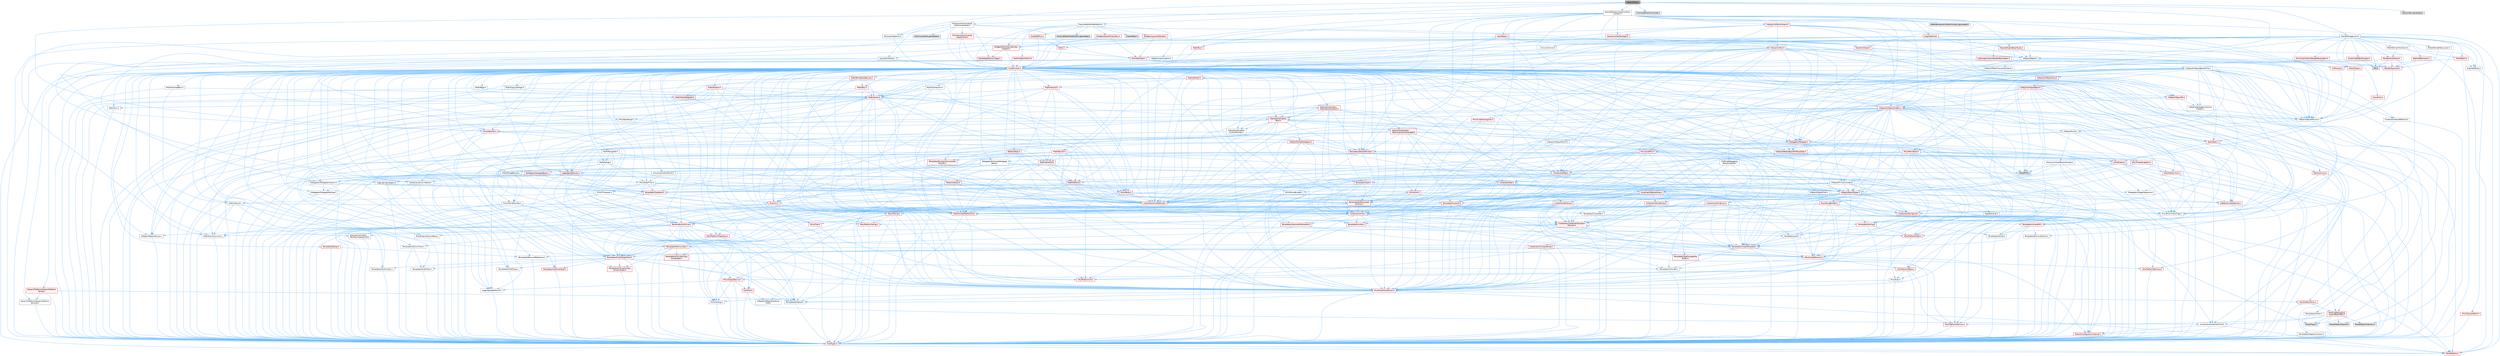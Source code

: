 digraph "FractureTool.h"
{
 // INTERACTIVE_SVG=YES
 // LATEX_PDF_SIZE
  bgcolor="transparent";
  edge [fontname=Helvetica,fontsize=10,labelfontname=Helvetica,labelfontsize=10];
  node [fontname=Helvetica,fontsize=10,shape=box,height=0.2,width=0.4];
  Node1 [id="Node000001",label="FractureTool.h",height=0.2,width=0.4,color="gray40", fillcolor="grey60", style="filled", fontcolor="black",tooltip=" "];
  Node1 -> Node2 [id="edge1_Node000001_Node000002",color="steelblue1",style="solid",tooltip=" "];
  Node2 [id="Node000002",label="UObject/Object.h",height=0.2,width=0.4,color="grey40", fillcolor="white", style="filled",URL="$db/dbf/Object_8h.html",tooltip=" "];
  Node2 -> Node3 [id="edge2_Node000002_Node000003",color="steelblue1",style="solid",tooltip=" "];
  Node3 [id="Node000003",label="UObject/Script.h",height=0.2,width=0.4,color="grey40", fillcolor="white", style="filled",URL="$de/dc6/Script_8h.html",tooltip=" "];
  Node3 -> Node4 [id="edge3_Node000003_Node000004",color="steelblue1",style="solid",tooltip=" "];
  Node4 [id="Node000004",label="Delegates/Delegate.h",height=0.2,width=0.4,color="red", fillcolor="#FFF0F0", style="filled",URL="$d4/d80/Delegate_8h.html",tooltip=" "];
  Node4 -> Node5 [id="edge4_Node000004_Node000005",color="steelblue1",style="solid",tooltip=" "];
  Node5 [id="Node000005",label="CoreTypes.h",height=0.2,width=0.4,color="red", fillcolor="#FFF0F0", style="filled",URL="$dc/dec/CoreTypes_8h.html",tooltip=" "];
  Node5 -> Node6 [id="edge5_Node000005_Node000006",color="steelblue1",style="solid",tooltip=" "];
  Node6 [id="Node000006",label="HAL/Platform.h",height=0.2,width=0.4,color="red", fillcolor="#FFF0F0", style="filled",URL="$d9/dd0/Platform_8h.html",tooltip=" "];
  Node4 -> Node19 [id="edge6_Node000004_Node000019",color="steelblue1",style="solid",tooltip=" "];
  Node19 [id="Node000019",label="Misc/AssertionMacros.h",height=0.2,width=0.4,color="red", fillcolor="#FFF0F0", style="filled",URL="$d0/dfa/AssertionMacros_8h.html",tooltip=" "];
  Node19 -> Node5 [id="edge7_Node000019_Node000005",color="steelblue1",style="solid",tooltip=" "];
  Node19 -> Node6 [id="edge8_Node000019_Node000006",color="steelblue1",style="solid",tooltip=" "];
  Node19 -> Node20 [id="edge9_Node000019_Node000020",color="steelblue1",style="solid",tooltip=" "];
  Node20 [id="Node000020",label="HAL/PlatformMisc.h",height=0.2,width=0.4,color="red", fillcolor="#FFF0F0", style="filled",URL="$d0/df5/PlatformMisc_8h.html",tooltip=" "];
  Node20 -> Node5 [id="edge10_Node000020_Node000005",color="steelblue1",style="solid",tooltip=" "];
  Node20 -> Node48 [id="edge11_Node000020_Node000048",color="steelblue1",style="solid",tooltip=" "];
  Node48 [id="Node000048",label="ProfilingDebugging\l/CpuProfilerTrace.h",height=0.2,width=0.4,color="red", fillcolor="#FFF0F0", style="filled",URL="$da/dcb/CpuProfilerTrace_8h.html",tooltip=" "];
  Node48 -> Node5 [id="edge12_Node000048_Node000005",color="steelblue1",style="solid",tooltip=" "];
  Node48 -> Node28 [id="edge13_Node000048_Node000028",color="steelblue1",style="solid",tooltip=" "];
  Node28 [id="Node000028",label="Containers/ContainersFwd.h",height=0.2,width=0.4,color="grey40", fillcolor="white", style="filled",URL="$d4/d0a/ContainersFwd_8h.html",tooltip=" "];
  Node28 -> Node6 [id="edge14_Node000028_Node000006",color="steelblue1",style="solid",tooltip=" "];
  Node28 -> Node5 [id="edge15_Node000028_Node000005",color="steelblue1",style="solid",tooltip=" "];
  Node28 -> Node25 [id="edge16_Node000028_Node000025",color="steelblue1",style="solid",tooltip=" "];
  Node25 [id="Node000025",label="Traits/IsContiguousContainer.h",height=0.2,width=0.4,color="red", fillcolor="#FFF0F0", style="filled",URL="$d5/d3c/IsContiguousContainer_8h.html",tooltip=" "];
  Node25 -> Node5 [id="edge17_Node000025_Node000005",color="steelblue1",style="solid",tooltip=" "];
  Node48 -> Node49 [id="edge18_Node000048_Node000049",color="steelblue1",style="solid",tooltip=" "];
  Node49 [id="Node000049",label="HAL/PlatformAtomics.h",height=0.2,width=0.4,color="red", fillcolor="#FFF0F0", style="filled",URL="$d3/d36/PlatformAtomics_8h.html",tooltip=" "];
  Node49 -> Node5 [id="edge19_Node000049_Node000005",color="steelblue1",style="solid",tooltip=" "];
  Node48 -> Node53 [id="edge20_Node000048_Node000053",color="steelblue1",style="solid",tooltip=" "];
  Node53 [id="Node000053",label="Trace/Detail/Channel.h",height=0.2,width=0.4,color="grey60", fillcolor="#E0E0E0", style="filled",tooltip=" "];
  Node48 -> Node54 [id="edge21_Node000048_Node000054",color="steelblue1",style="solid",tooltip=" "];
  Node54 [id="Node000054",label="Trace/Detail/Channel.inl",height=0.2,width=0.4,color="grey60", fillcolor="#E0E0E0", style="filled",tooltip=" "];
  Node48 -> Node55 [id="edge22_Node000048_Node000055",color="steelblue1",style="solid",tooltip=" "];
  Node55 [id="Node000055",label="Trace/Trace.h",height=0.2,width=0.4,color="grey60", fillcolor="#E0E0E0", style="filled",tooltip=" "];
  Node19 -> Node56 [id="edge23_Node000019_Node000056",color="steelblue1",style="solid",tooltip=" "];
  Node56 [id="Node000056",label="Templates/EnableIf.h",height=0.2,width=0.4,color="grey40", fillcolor="white", style="filled",URL="$d7/d60/EnableIf_8h.html",tooltip=" "];
  Node56 -> Node5 [id="edge24_Node000056_Node000005",color="steelblue1",style="solid",tooltip=" "];
  Node19 -> Node62 [id="edge25_Node000019_Node000062",color="steelblue1",style="solid",tooltip=" "];
  Node62 [id="Node000062",label="Misc/VarArgs.h",height=0.2,width=0.4,color="grey40", fillcolor="white", style="filled",URL="$d5/d6f/VarArgs_8h.html",tooltip=" "];
  Node62 -> Node5 [id="edge26_Node000062_Node000005",color="steelblue1",style="solid",tooltip=" "];
  Node4 -> Node70 [id="edge27_Node000004_Node000070",color="steelblue1",style="solid",tooltip=" "];
  Node70 [id="Node000070",label="UObject/NameTypes.h",height=0.2,width=0.4,color="red", fillcolor="#FFF0F0", style="filled",URL="$d6/d35/NameTypes_8h.html",tooltip=" "];
  Node70 -> Node5 [id="edge28_Node000070_Node000005",color="steelblue1",style="solid",tooltip=" "];
  Node70 -> Node19 [id="edge29_Node000070_Node000019",color="steelblue1",style="solid",tooltip=" "];
  Node70 -> Node71 [id="edge30_Node000070_Node000071",color="steelblue1",style="solid",tooltip=" "];
  Node71 [id="Node000071",label="HAL/UnrealMemory.h",height=0.2,width=0.4,color="red", fillcolor="#FFF0F0", style="filled",URL="$d9/d96/UnrealMemory_8h.html",tooltip=" "];
  Node71 -> Node5 [id="edge31_Node000071_Node000005",color="steelblue1",style="solid",tooltip=" "];
  Node71 -> Node75 [id="edge32_Node000071_Node000075",color="steelblue1",style="solid",tooltip=" "];
  Node75 [id="Node000075",label="HAL/MemoryBase.h",height=0.2,width=0.4,color="red", fillcolor="#FFF0F0", style="filled",URL="$d6/d9f/MemoryBase_8h.html",tooltip=" "];
  Node75 -> Node5 [id="edge33_Node000075_Node000005",color="steelblue1",style="solid",tooltip=" "];
  Node75 -> Node49 [id="edge34_Node000075_Node000049",color="steelblue1",style="solid",tooltip=" "];
  Node75 -> Node32 [id="edge35_Node000075_Node000032",color="steelblue1",style="solid",tooltip=" "];
  Node32 [id="Node000032",label="HAL/PlatformCrt.h",height=0.2,width=0.4,color="red", fillcolor="#FFF0F0", style="filled",URL="$d8/d75/PlatformCrt_8h.html",tooltip=" "];
  Node75 -> Node76 [id="edge36_Node000075_Node000076",color="steelblue1",style="solid",tooltip=" "];
  Node76 [id="Node000076",label="Misc/Exec.h",height=0.2,width=0.4,color="grey40", fillcolor="white", style="filled",URL="$de/ddb/Exec_8h.html",tooltip=" "];
  Node76 -> Node5 [id="edge37_Node000076_Node000005",color="steelblue1",style="solid",tooltip=" "];
  Node76 -> Node19 [id="edge38_Node000076_Node000019",color="steelblue1",style="solid",tooltip=" "];
  Node75 -> Node77 [id="edge39_Node000075_Node000077",color="steelblue1",style="solid",tooltip=" "];
  Node77 [id="Node000077",label="Misc/OutputDevice.h",height=0.2,width=0.4,color="red", fillcolor="#FFF0F0", style="filled",URL="$d7/d32/OutputDevice_8h.html",tooltip=" "];
  Node77 -> Node27 [id="edge40_Node000077_Node000027",color="steelblue1",style="solid",tooltip=" "];
  Node27 [id="Node000027",label="CoreFwd.h",height=0.2,width=0.4,color="red", fillcolor="#FFF0F0", style="filled",URL="$d1/d1e/CoreFwd_8h.html",tooltip=" "];
  Node27 -> Node5 [id="edge41_Node000027_Node000005",color="steelblue1",style="solid",tooltip=" "];
  Node27 -> Node28 [id="edge42_Node000027_Node000028",color="steelblue1",style="solid",tooltip=" "];
  Node27 -> Node30 [id="edge43_Node000027_Node000030",color="steelblue1",style="solid",tooltip=" "];
  Node30 [id="Node000030",label="UObject/UObjectHierarchy\lFwd.h",height=0.2,width=0.4,color="grey40", fillcolor="white", style="filled",URL="$d3/d13/UObjectHierarchyFwd_8h.html",tooltip=" "];
  Node77 -> Node5 [id="edge44_Node000077_Node000005",color="steelblue1",style="solid",tooltip=" "];
  Node77 -> Node78 [id="edge45_Node000077_Node000078",color="steelblue1",style="solid",tooltip=" "];
  Node78 [id="Node000078",label="Logging/LogVerbosity.h",height=0.2,width=0.4,color="grey40", fillcolor="white", style="filled",URL="$d2/d8f/LogVerbosity_8h.html",tooltip=" "];
  Node78 -> Node5 [id="edge46_Node000078_Node000005",color="steelblue1",style="solid",tooltip=" "];
  Node77 -> Node62 [id="edge47_Node000077_Node000062",color="steelblue1",style="solid",tooltip=" "];
  Node71 -> Node88 [id="edge48_Node000071_Node000088",color="steelblue1",style="solid",tooltip=" "];
  Node88 [id="Node000088",label="HAL/PlatformMemory.h",height=0.2,width=0.4,color="red", fillcolor="#FFF0F0", style="filled",URL="$de/d68/PlatformMemory_8h.html",tooltip=" "];
  Node88 -> Node5 [id="edge49_Node000088_Node000005",color="steelblue1",style="solid",tooltip=" "];
  Node71 -> Node91 [id="edge50_Node000071_Node000091",color="steelblue1",style="solid",tooltip=" "];
  Node91 [id="Node000091",label="Templates/IsPointer.h",height=0.2,width=0.4,color="grey40", fillcolor="white", style="filled",URL="$d7/d05/IsPointer_8h.html",tooltip=" "];
  Node91 -> Node5 [id="edge51_Node000091_Node000005",color="steelblue1",style="solid",tooltip=" "];
  Node70 -> Node92 [id="edge52_Node000070_Node000092",color="steelblue1",style="solid",tooltip=" "];
  Node92 [id="Node000092",label="Templates/UnrealTypeTraits.h",height=0.2,width=0.4,color="red", fillcolor="#FFF0F0", style="filled",URL="$d2/d2d/UnrealTypeTraits_8h.html",tooltip=" "];
  Node92 -> Node5 [id="edge53_Node000092_Node000005",color="steelblue1",style="solid",tooltip=" "];
  Node92 -> Node91 [id="edge54_Node000092_Node000091",color="steelblue1",style="solid",tooltip=" "];
  Node92 -> Node19 [id="edge55_Node000092_Node000019",color="steelblue1",style="solid",tooltip=" "];
  Node92 -> Node84 [id="edge56_Node000092_Node000084",color="steelblue1",style="solid",tooltip=" "];
  Node84 [id="Node000084",label="Templates/AndOrNot.h",height=0.2,width=0.4,color="grey40", fillcolor="white", style="filled",URL="$db/d0a/AndOrNot_8h.html",tooltip=" "];
  Node84 -> Node5 [id="edge57_Node000084_Node000005",color="steelblue1",style="solid",tooltip=" "];
  Node92 -> Node56 [id="edge58_Node000092_Node000056",color="steelblue1",style="solid",tooltip=" "];
  Node92 -> Node93 [id="edge59_Node000092_Node000093",color="steelblue1",style="solid",tooltip=" "];
  Node93 [id="Node000093",label="Templates/IsArithmetic.h",height=0.2,width=0.4,color="grey40", fillcolor="white", style="filled",URL="$d2/d5d/IsArithmetic_8h.html",tooltip=" "];
  Node93 -> Node5 [id="edge60_Node000093_Node000005",color="steelblue1",style="solid",tooltip=" "];
  Node92 -> Node95 [id="edge61_Node000092_Node000095",color="steelblue1",style="solid",tooltip=" "];
  Node95 [id="Node000095",label="Templates/IsPODType.h",height=0.2,width=0.4,color="grey40", fillcolor="white", style="filled",URL="$d7/db1/IsPODType_8h.html",tooltip=" "];
  Node95 -> Node5 [id="edge62_Node000095_Node000005",color="steelblue1",style="solid",tooltip=" "];
  Node92 -> Node96 [id="edge63_Node000092_Node000096",color="steelblue1",style="solid",tooltip=" "];
  Node96 [id="Node000096",label="Templates/IsUECoreType.h",height=0.2,width=0.4,color="red", fillcolor="#FFF0F0", style="filled",URL="$d1/db8/IsUECoreType_8h.html",tooltip=" "];
  Node96 -> Node5 [id="edge64_Node000096_Node000005",color="steelblue1",style="solid",tooltip=" "];
  Node92 -> Node85 [id="edge65_Node000092_Node000085",color="steelblue1",style="solid",tooltip=" "];
  Node85 [id="Node000085",label="Templates/IsTriviallyCopy\lConstructible.h",height=0.2,width=0.4,color="red", fillcolor="#FFF0F0", style="filled",URL="$d3/d78/IsTriviallyCopyConstructible_8h.html",tooltip=" "];
  Node85 -> Node5 [id="edge66_Node000085_Node000005",color="steelblue1",style="solid",tooltip=" "];
  Node70 -> Node97 [id="edge67_Node000070_Node000097",color="steelblue1",style="solid",tooltip=" "];
  Node97 [id="Node000097",label="Templates/UnrealTemplate.h",height=0.2,width=0.4,color="red", fillcolor="#FFF0F0", style="filled",URL="$d4/d24/UnrealTemplate_8h.html",tooltip=" "];
  Node97 -> Node5 [id="edge68_Node000097_Node000005",color="steelblue1",style="solid",tooltip=" "];
  Node97 -> Node91 [id="edge69_Node000097_Node000091",color="steelblue1",style="solid",tooltip=" "];
  Node97 -> Node71 [id="edge70_Node000097_Node000071",color="steelblue1",style="solid",tooltip=" "];
  Node97 -> Node92 [id="edge71_Node000097_Node000092",color="steelblue1",style="solid",tooltip=" "];
  Node97 -> Node100 [id="edge72_Node000097_Node000100",color="steelblue1",style="solid",tooltip=" "];
  Node100 [id="Node000100",label="Templates/RemoveReference.h",height=0.2,width=0.4,color="grey40", fillcolor="white", style="filled",URL="$da/dbe/RemoveReference_8h.html",tooltip=" "];
  Node100 -> Node5 [id="edge73_Node000100_Node000005",color="steelblue1",style="solid",tooltip=" "];
  Node97 -> Node101 [id="edge74_Node000097_Node000101",color="steelblue1",style="solid",tooltip=" "];
  Node101 [id="Node000101",label="Templates/TypeCompatible\lBytes.h",height=0.2,width=0.4,color="red", fillcolor="#FFF0F0", style="filled",URL="$df/d0a/TypeCompatibleBytes_8h.html",tooltip=" "];
  Node101 -> Node5 [id="edge75_Node000101_Node000005",color="steelblue1",style="solid",tooltip=" "];
  Node97 -> Node25 [id="edge76_Node000097_Node000025",color="steelblue1",style="solid",tooltip=" "];
  Node70 -> Node103 [id="edge77_Node000070_Node000103",color="steelblue1",style="solid",tooltip=" "];
  Node103 [id="Node000103",label="Containers/UnrealString.h",height=0.2,width=0.4,color="red", fillcolor="#FFF0F0", style="filled",URL="$d5/dba/UnrealString_8h.html",tooltip=" "];
  Node70 -> Node110 [id="edge78_Node000070_Node000110",color="steelblue1",style="solid",tooltip=" "];
  Node110 [id="Node000110",label="Containers/StringConv.h",height=0.2,width=0.4,color="red", fillcolor="#FFF0F0", style="filled",URL="$d3/ddf/StringConv_8h.html",tooltip=" "];
  Node110 -> Node5 [id="edge79_Node000110_Node000005",color="steelblue1",style="solid",tooltip=" "];
  Node110 -> Node19 [id="edge80_Node000110_Node000019",color="steelblue1",style="solid",tooltip=" "];
  Node110 -> Node111 [id="edge81_Node000110_Node000111",color="steelblue1",style="solid",tooltip=" "];
  Node111 [id="Node000111",label="Containers/ContainerAllocation\lPolicies.h",height=0.2,width=0.4,color="red", fillcolor="#FFF0F0", style="filled",URL="$d7/dff/ContainerAllocationPolicies_8h.html",tooltip=" "];
  Node111 -> Node5 [id="edge82_Node000111_Node000005",color="steelblue1",style="solid",tooltip=" "];
  Node111 -> Node111 [id="edge83_Node000111_Node000111",color="steelblue1",style="solid",tooltip=" "];
  Node111 -> Node113 [id="edge84_Node000111_Node000113",color="steelblue1",style="solid",tooltip=" "];
  Node113 [id="Node000113",label="HAL/PlatformMath.h",height=0.2,width=0.4,color="red", fillcolor="#FFF0F0", style="filled",URL="$dc/d53/PlatformMath_8h.html",tooltip=" "];
  Node113 -> Node5 [id="edge85_Node000113_Node000005",color="steelblue1",style="solid",tooltip=" "];
  Node111 -> Node71 [id="edge86_Node000111_Node000071",color="steelblue1",style="solid",tooltip=" "];
  Node111 -> Node42 [id="edge87_Node000111_Node000042",color="steelblue1",style="solid",tooltip=" "];
  Node42 [id="Node000042",label="Math/NumericLimits.h",height=0.2,width=0.4,color="grey40", fillcolor="white", style="filled",URL="$df/d1b/NumericLimits_8h.html",tooltip=" "];
  Node42 -> Node5 [id="edge88_Node000042_Node000005",color="steelblue1",style="solid",tooltip=" "];
  Node111 -> Node19 [id="edge89_Node000111_Node000019",color="steelblue1",style="solid",tooltip=" "];
  Node111 -> Node122 [id="edge90_Node000111_Node000122",color="steelblue1",style="solid",tooltip=" "];
  Node122 [id="Node000122",label="Templates/MemoryOps.h",height=0.2,width=0.4,color="red", fillcolor="#FFF0F0", style="filled",URL="$db/dea/MemoryOps_8h.html",tooltip=" "];
  Node122 -> Node5 [id="edge91_Node000122_Node000005",color="steelblue1",style="solid",tooltip=" "];
  Node122 -> Node71 [id="edge92_Node000122_Node000071",color="steelblue1",style="solid",tooltip=" "];
  Node122 -> Node86 [id="edge93_Node000122_Node000086",color="steelblue1",style="solid",tooltip=" "];
  Node86 [id="Node000086",label="Templates/IsTriviallyCopy\lAssignable.h",height=0.2,width=0.4,color="red", fillcolor="#FFF0F0", style="filled",URL="$d2/df2/IsTriviallyCopyAssignable_8h.html",tooltip=" "];
  Node86 -> Node5 [id="edge94_Node000086_Node000005",color="steelblue1",style="solid",tooltip=" "];
  Node122 -> Node85 [id="edge95_Node000122_Node000085",color="steelblue1",style="solid",tooltip=" "];
  Node122 -> Node92 [id="edge96_Node000122_Node000092",color="steelblue1",style="solid",tooltip=" "];
  Node111 -> Node101 [id="edge97_Node000111_Node000101",color="steelblue1",style="solid",tooltip=" "];
  Node110 -> Node123 [id="edge98_Node000110_Node000123",color="steelblue1",style="solid",tooltip=" "];
  Node123 [id="Node000123",label="Containers/Array.h",height=0.2,width=0.4,color="red", fillcolor="#FFF0F0", style="filled",URL="$df/dd0/Array_8h.html",tooltip=" "];
  Node123 -> Node5 [id="edge99_Node000123_Node000005",color="steelblue1",style="solid",tooltip=" "];
  Node123 -> Node19 [id="edge100_Node000123_Node000019",color="steelblue1",style="solid",tooltip=" "];
  Node123 -> Node71 [id="edge101_Node000123_Node000071",color="steelblue1",style="solid",tooltip=" "];
  Node123 -> Node92 [id="edge102_Node000123_Node000092",color="steelblue1",style="solid",tooltip=" "];
  Node123 -> Node97 [id="edge103_Node000123_Node000097",color="steelblue1",style="solid",tooltip=" "];
  Node123 -> Node111 [id="edge104_Node000123_Node000111",color="steelblue1",style="solid",tooltip=" "];
  Node123 -> Node130 [id="edge105_Node000123_Node000130",color="steelblue1",style="solid",tooltip=" "];
  Node130 [id="Node000130",label="Serialization/Archive.h",height=0.2,width=0.4,color="red", fillcolor="#FFF0F0", style="filled",URL="$d7/d3b/Archive_8h.html",tooltip=" "];
  Node130 -> Node27 [id="edge106_Node000130_Node000027",color="steelblue1",style="solid",tooltip=" "];
  Node130 -> Node5 [id="edge107_Node000130_Node000005",color="steelblue1",style="solid",tooltip=" "];
  Node130 -> Node131 [id="edge108_Node000130_Node000131",color="steelblue1",style="solid",tooltip=" "];
  Node131 [id="Node000131",label="HAL/PlatformProperties.h",height=0.2,width=0.4,color="red", fillcolor="#FFF0F0", style="filled",URL="$d9/db0/PlatformProperties_8h.html",tooltip=" "];
  Node131 -> Node5 [id="edge109_Node000131_Node000005",color="steelblue1",style="solid",tooltip=" "];
  Node130 -> Node134 [id="edge110_Node000130_Node000134",color="steelblue1",style="solid",tooltip=" "];
  Node134 [id="Node000134",label="Internationalization\l/TextNamespaceFwd.h",height=0.2,width=0.4,color="grey40", fillcolor="white", style="filled",URL="$d8/d97/TextNamespaceFwd_8h.html",tooltip=" "];
  Node134 -> Node5 [id="edge111_Node000134_Node000005",color="steelblue1",style="solid",tooltip=" "];
  Node130 -> Node19 [id="edge112_Node000130_Node000019",color="steelblue1",style="solid",tooltip=" "];
  Node130 -> Node135 [id="edge113_Node000130_Node000135",color="steelblue1",style="solid",tooltip=" "];
  Node135 [id="Node000135",label="Misc/EngineVersionBase.h",height=0.2,width=0.4,color="grey40", fillcolor="white", style="filled",URL="$d5/d2b/EngineVersionBase_8h.html",tooltip=" "];
  Node135 -> Node5 [id="edge114_Node000135_Node000005",color="steelblue1",style="solid",tooltip=" "];
  Node130 -> Node62 [id="edge115_Node000130_Node000062",color="steelblue1",style="solid",tooltip=" "];
  Node130 -> Node56 [id="edge116_Node000130_Node000056",color="steelblue1",style="solid",tooltip=" "];
  Node130 -> Node138 [id="edge117_Node000130_Node000138",color="steelblue1",style="solid",tooltip=" "];
  Node138 [id="Node000138",label="Templates/IsEnumClass.h",height=0.2,width=0.4,color="grey40", fillcolor="white", style="filled",URL="$d7/d15/IsEnumClass_8h.html",tooltip=" "];
  Node138 -> Node5 [id="edge118_Node000138_Node000005",color="steelblue1",style="solid",tooltip=" "];
  Node138 -> Node84 [id="edge119_Node000138_Node000084",color="steelblue1",style="solid",tooltip=" "];
  Node130 -> Node97 [id="edge120_Node000130_Node000097",color="steelblue1",style="solid",tooltip=" "];
  Node130 -> Node139 [id="edge121_Node000130_Node000139",color="steelblue1",style="solid",tooltip=" "];
  Node139 [id="Node000139",label="UObject/ObjectVersion.h",height=0.2,width=0.4,color="grey40", fillcolor="white", style="filled",URL="$da/d63/ObjectVersion_8h.html",tooltip=" "];
  Node139 -> Node5 [id="edge122_Node000139_Node000005",color="steelblue1",style="solid",tooltip=" "];
  Node123 -> Node156 [id="edge123_Node000123_Node000156",color="steelblue1",style="solid",tooltip=" "];
  Node156 [id="Node000156",label="Templates/Invoke.h",height=0.2,width=0.4,color="red", fillcolor="#FFF0F0", style="filled",URL="$d7/deb/Invoke_8h.html",tooltip=" "];
  Node156 -> Node5 [id="edge124_Node000156_Node000005",color="steelblue1",style="solid",tooltip=" "];
  Node156 -> Node97 [id="edge125_Node000156_Node000097",color="steelblue1",style="solid",tooltip=" "];
  Node123 -> Node161 [id="edge126_Node000123_Node000161",color="steelblue1",style="solid",tooltip=" "];
  Node161 [id="Node000161",label="Templates/Less.h",height=0.2,width=0.4,color="grey40", fillcolor="white", style="filled",URL="$de/dc8/Less_8h.html",tooltip=" "];
  Node161 -> Node5 [id="edge127_Node000161_Node000005",color="steelblue1",style="solid",tooltip=" "];
  Node161 -> Node97 [id="edge128_Node000161_Node000097",color="steelblue1",style="solid",tooltip=" "];
  Node123 -> Node169 [id="edge129_Node000123_Node000169",color="steelblue1",style="solid",tooltip=" "];
  Node169 [id="Node000169",label="Templates/Sorting.h",height=0.2,width=0.4,color="red", fillcolor="#FFF0F0", style="filled",URL="$d3/d9e/Sorting_8h.html",tooltip=" "];
  Node169 -> Node5 [id="edge130_Node000169_Node000005",color="steelblue1",style="solid",tooltip=" "];
  Node169 -> Node113 [id="edge131_Node000169_Node000113",color="steelblue1",style="solid",tooltip=" "];
  Node169 -> Node161 [id="edge132_Node000169_Node000161",color="steelblue1",style="solid",tooltip=" "];
  Node123 -> Node173 [id="edge133_Node000123_Node000173",color="steelblue1",style="solid",tooltip=" "];
  Node173 [id="Node000173",label="Templates/AlignmentTemplates.h",height=0.2,width=0.4,color="red", fillcolor="#FFF0F0", style="filled",URL="$dd/d32/AlignmentTemplates_8h.html",tooltip=" "];
  Node173 -> Node5 [id="edge134_Node000173_Node000005",color="steelblue1",style="solid",tooltip=" "];
  Node173 -> Node91 [id="edge135_Node000173_Node000091",color="steelblue1",style="solid",tooltip=" "];
  Node110 -> Node147 [id="edge136_Node000110_Node000147",color="steelblue1",style="solid",tooltip=" "];
  Node147 [id="Node000147",label="Misc/CString.h",height=0.2,width=0.4,color="red", fillcolor="#FFF0F0", style="filled",URL="$d2/d49/CString_8h.html",tooltip=" "];
  Node147 -> Node5 [id="edge137_Node000147_Node000005",color="steelblue1",style="solid",tooltip=" "];
  Node147 -> Node32 [id="edge138_Node000147_Node000032",color="steelblue1",style="solid",tooltip=" "];
  Node147 -> Node73 [id="edge139_Node000147_Node000073",color="steelblue1",style="solid",tooltip=" "];
  Node73 [id="Node000073",label="HAL/PlatformString.h",height=0.2,width=0.4,color="red", fillcolor="#FFF0F0", style="filled",URL="$db/db5/PlatformString_8h.html",tooltip=" "];
  Node73 -> Node5 [id="edge140_Node000073_Node000005",color="steelblue1",style="solid",tooltip=" "];
  Node147 -> Node19 [id="edge141_Node000147_Node000019",color="steelblue1",style="solid",tooltip=" "];
  Node147 -> Node148 [id="edge142_Node000147_Node000148",color="steelblue1",style="solid",tooltip=" "];
  Node148 [id="Node000148",label="Misc/Char.h",height=0.2,width=0.4,color="red", fillcolor="#FFF0F0", style="filled",URL="$d0/d58/Char_8h.html",tooltip=" "];
  Node148 -> Node5 [id="edge143_Node000148_Node000005",color="steelblue1",style="solid",tooltip=" "];
  Node147 -> Node62 [id="edge144_Node000147_Node000062",color="steelblue1",style="solid",tooltip=" "];
  Node110 -> Node174 [id="edge145_Node000110_Node000174",color="steelblue1",style="solid",tooltip=" "];
  Node174 [id="Node000174",label="Templates/IsArray.h",height=0.2,width=0.4,color="grey40", fillcolor="white", style="filled",URL="$d8/d8d/IsArray_8h.html",tooltip=" "];
  Node174 -> Node5 [id="edge146_Node000174_Node000005",color="steelblue1",style="solid",tooltip=" "];
  Node110 -> Node97 [id="edge147_Node000110_Node000097",color="steelblue1",style="solid",tooltip=" "];
  Node110 -> Node92 [id="edge148_Node000110_Node000092",color="steelblue1",style="solid",tooltip=" "];
  Node110 -> Node25 [id="edge149_Node000110_Node000025",color="steelblue1",style="solid",tooltip=" "];
  Node70 -> Node22 [id="edge150_Node000070_Node000022",color="steelblue1",style="solid",tooltip=" "];
  Node22 [id="Node000022",label="Containers/StringFwd.h",height=0.2,width=0.4,color="red", fillcolor="#FFF0F0", style="filled",URL="$df/d37/StringFwd_8h.html",tooltip=" "];
  Node22 -> Node5 [id="edge151_Node000022_Node000005",color="steelblue1",style="solid",tooltip=" "];
  Node22 -> Node25 [id="edge152_Node000022_Node000025",color="steelblue1",style="solid",tooltip=" "];
  Node70 -> Node175 [id="edge153_Node000070_Node000175",color="steelblue1",style="solid",tooltip=" "];
  Node175 [id="Node000175",label="UObject/UnrealNames.h",height=0.2,width=0.4,color="red", fillcolor="#FFF0F0", style="filled",URL="$d8/db1/UnrealNames_8h.html",tooltip=" "];
  Node175 -> Node5 [id="edge154_Node000175_Node000005",color="steelblue1",style="solid",tooltip=" "];
  Node70 -> Node177 [id="edge155_Node000070_Node000177",color="steelblue1",style="solid",tooltip=" "];
  Node177 [id="Node000177",label="Misc/StringBuilder.h",height=0.2,width=0.4,color="red", fillcolor="#FFF0F0", style="filled",URL="$d4/d52/StringBuilder_8h.html",tooltip=" "];
  Node177 -> Node22 [id="edge156_Node000177_Node000022",color="steelblue1",style="solid",tooltip=" "];
  Node177 -> Node5 [id="edge157_Node000177_Node000005",color="steelblue1",style="solid",tooltip=" "];
  Node177 -> Node73 [id="edge158_Node000177_Node000073",color="steelblue1",style="solid",tooltip=" "];
  Node177 -> Node71 [id="edge159_Node000177_Node000071",color="steelblue1",style="solid",tooltip=" "];
  Node177 -> Node19 [id="edge160_Node000177_Node000019",color="steelblue1",style="solid",tooltip=" "];
  Node177 -> Node147 [id="edge161_Node000177_Node000147",color="steelblue1",style="solid",tooltip=" "];
  Node177 -> Node56 [id="edge162_Node000177_Node000056",color="steelblue1",style="solid",tooltip=" "];
  Node177 -> Node97 [id="edge163_Node000177_Node000097",color="steelblue1",style="solid",tooltip=" "];
  Node177 -> Node92 [id="edge164_Node000177_Node000092",color="steelblue1",style="solid",tooltip=" "];
  Node177 -> Node25 [id="edge165_Node000177_Node000025",color="steelblue1",style="solid",tooltip=" "];
  Node70 -> Node55 [id="edge166_Node000070_Node000055",color="steelblue1",style="solid",tooltip=" "];
  Node4 -> Node183 [id="edge167_Node000004_Node000183",color="steelblue1",style="solid",tooltip=" "];
  Node183 [id="Node000183",label="Templates/SharedPointer.h",height=0.2,width=0.4,color="red", fillcolor="#FFF0F0", style="filled",URL="$d2/d17/SharedPointer_8h.html",tooltip=" "];
  Node183 -> Node5 [id="edge168_Node000183_Node000005",color="steelblue1",style="solid",tooltip=" "];
  Node183 -> Node184 [id="edge169_Node000183_Node000184",color="steelblue1",style="solid",tooltip=" "];
  Node184 [id="Node000184",label="Templates/PointerIsConvertible\lFromTo.h",height=0.2,width=0.4,color="red", fillcolor="#FFF0F0", style="filled",URL="$d6/d65/PointerIsConvertibleFromTo_8h.html",tooltip=" "];
  Node184 -> Node5 [id="edge170_Node000184_Node000005",color="steelblue1",style="solid",tooltip=" "];
  Node183 -> Node19 [id="edge171_Node000183_Node000019",color="steelblue1",style="solid",tooltip=" "];
  Node183 -> Node71 [id="edge172_Node000183_Node000071",color="steelblue1",style="solid",tooltip=" "];
  Node183 -> Node123 [id="edge173_Node000183_Node000123",color="steelblue1",style="solid",tooltip=" "];
  Node183 -> Node185 [id="edge174_Node000183_Node000185",color="steelblue1",style="solid",tooltip=" "];
  Node185 [id="Node000185",label="Containers/Map.h",height=0.2,width=0.4,color="red", fillcolor="#FFF0F0", style="filled",URL="$df/d79/Map_8h.html",tooltip=" "];
  Node185 -> Node5 [id="edge175_Node000185_Node000005",color="steelblue1",style="solid",tooltip=" "];
  Node185 -> Node186 [id="edge176_Node000185_Node000186",color="steelblue1",style="solid",tooltip=" "];
  Node186 [id="Node000186",label="Algo/Reverse.h",height=0.2,width=0.4,color="grey40", fillcolor="white", style="filled",URL="$d5/d93/Reverse_8h.html",tooltip=" "];
  Node186 -> Node5 [id="edge177_Node000186_Node000005",color="steelblue1",style="solid",tooltip=" "];
  Node186 -> Node97 [id="edge178_Node000186_Node000097",color="steelblue1",style="solid",tooltip=" "];
  Node185 -> Node187 [id="edge179_Node000185_Node000187",color="steelblue1",style="solid",tooltip=" "];
  Node187 [id="Node000187",label="Containers/Set.h",height=0.2,width=0.4,color="red", fillcolor="#FFF0F0", style="filled",URL="$d4/d45/Set_8h.html",tooltip=" "];
  Node187 -> Node111 [id="edge180_Node000187_Node000111",color="steelblue1",style="solid",tooltip=" "];
  Node187 -> Node189 [id="edge181_Node000187_Node000189",color="steelblue1",style="solid",tooltip=" "];
  Node189 [id="Node000189",label="Containers/SparseArray.h",height=0.2,width=0.4,color="red", fillcolor="#FFF0F0", style="filled",URL="$d5/dbf/SparseArray_8h.html",tooltip=" "];
  Node189 -> Node5 [id="edge182_Node000189_Node000005",color="steelblue1",style="solid",tooltip=" "];
  Node189 -> Node19 [id="edge183_Node000189_Node000019",color="steelblue1",style="solid",tooltip=" "];
  Node189 -> Node71 [id="edge184_Node000189_Node000071",color="steelblue1",style="solid",tooltip=" "];
  Node189 -> Node92 [id="edge185_Node000189_Node000092",color="steelblue1",style="solid",tooltip=" "];
  Node189 -> Node97 [id="edge186_Node000189_Node000097",color="steelblue1",style="solid",tooltip=" "];
  Node189 -> Node111 [id="edge187_Node000189_Node000111",color="steelblue1",style="solid",tooltip=" "];
  Node189 -> Node161 [id="edge188_Node000189_Node000161",color="steelblue1",style="solid",tooltip=" "];
  Node189 -> Node123 [id="edge189_Node000189_Node000123",color="steelblue1",style="solid",tooltip=" "];
  Node189 -> Node172 [id="edge190_Node000189_Node000172",color="steelblue1",style="solid",tooltip=" "];
  Node172 [id="Node000172",label="Math/UnrealMathUtility.h",height=0.2,width=0.4,color="red", fillcolor="#FFF0F0", style="filled",URL="$db/db8/UnrealMathUtility_8h.html",tooltip=" "];
  Node172 -> Node5 [id="edge191_Node000172_Node000005",color="steelblue1",style="solid",tooltip=" "];
  Node172 -> Node19 [id="edge192_Node000172_Node000019",color="steelblue1",style="solid",tooltip=" "];
  Node172 -> Node113 [id="edge193_Node000172_Node000113",color="steelblue1",style="solid",tooltip=" "];
  Node189 -> Node190 [id="edge194_Node000189_Node000190",color="steelblue1",style="solid",tooltip=" "];
  Node190 [id="Node000190",label="Containers/ScriptArray.h",height=0.2,width=0.4,color="red", fillcolor="#FFF0F0", style="filled",URL="$dc/daf/ScriptArray_8h.html",tooltip=" "];
  Node190 -> Node5 [id="edge195_Node000190_Node000005",color="steelblue1",style="solid",tooltip=" "];
  Node190 -> Node19 [id="edge196_Node000190_Node000019",color="steelblue1",style="solid",tooltip=" "];
  Node190 -> Node71 [id="edge197_Node000190_Node000071",color="steelblue1",style="solid",tooltip=" "];
  Node190 -> Node111 [id="edge198_Node000190_Node000111",color="steelblue1",style="solid",tooltip=" "];
  Node190 -> Node123 [id="edge199_Node000190_Node000123",color="steelblue1",style="solid",tooltip=" "];
  Node189 -> Node191 [id="edge200_Node000189_Node000191",color="steelblue1",style="solid",tooltip=" "];
  Node191 [id="Node000191",label="Containers/BitArray.h",height=0.2,width=0.4,color="red", fillcolor="#FFF0F0", style="filled",URL="$d1/de4/BitArray_8h.html",tooltip=" "];
  Node191 -> Node111 [id="edge201_Node000191_Node000111",color="steelblue1",style="solid",tooltip=" "];
  Node191 -> Node5 [id="edge202_Node000191_Node000005",color="steelblue1",style="solid",tooltip=" "];
  Node191 -> Node49 [id="edge203_Node000191_Node000049",color="steelblue1",style="solid",tooltip=" "];
  Node191 -> Node71 [id="edge204_Node000191_Node000071",color="steelblue1",style="solid",tooltip=" "];
  Node191 -> Node172 [id="edge205_Node000191_Node000172",color="steelblue1",style="solid",tooltip=" "];
  Node191 -> Node19 [id="edge206_Node000191_Node000019",color="steelblue1",style="solid",tooltip=" "];
  Node191 -> Node44 [id="edge207_Node000191_Node000044",color="steelblue1",style="solid",tooltip=" "];
  Node44 [id="Node000044",label="Misc/EnumClassFlags.h",height=0.2,width=0.4,color="grey40", fillcolor="white", style="filled",URL="$d8/de7/EnumClassFlags_8h.html",tooltip=" "];
  Node191 -> Node130 [id="edge208_Node000191_Node000130",color="steelblue1",style="solid",tooltip=" "];
  Node191 -> Node56 [id="edge209_Node000191_Node000056",color="steelblue1",style="solid",tooltip=" "];
  Node191 -> Node156 [id="edge210_Node000191_Node000156",color="steelblue1",style="solid",tooltip=" "];
  Node191 -> Node97 [id="edge211_Node000191_Node000097",color="steelblue1",style="solid",tooltip=" "];
  Node191 -> Node92 [id="edge212_Node000191_Node000092",color="steelblue1",style="solid",tooltip=" "];
  Node189 -> Node192 [id="edge213_Node000189_Node000192",color="steelblue1",style="solid",tooltip=" "];
  Node192 [id="Node000192",label="Serialization/Structured\lArchive.h",height=0.2,width=0.4,color="red", fillcolor="#FFF0F0", style="filled",URL="$d9/d1e/StructuredArchive_8h.html",tooltip=" "];
  Node192 -> Node123 [id="edge214_Node000192_Node000123",color="steelblue1",style="solid",tooltip=" "];
  Node192 -> Node111 [id="edge215_Node000192_Node000111",color="steelblue1",style="solid",tooltip=" "];
  Node192 -> Node5 [id="edge216_Node000192_Node000005",color="steelblue1",style="solid",tooltip=" "];
  Node192 -> Node130 [id="edge217_Node000192_Node000130",color="steelblue1",style="solid",tooltip=" "];
  Node192 -> Node203 [id="edge218_Node000192_Node000203",color="steelblue1",style="solid",tooltip=" "];
  Node203 [id="Node000203",label="Templates/UniqueObj.h",height=0.2,width=0.4,color="grey40", fillcolor="white", style="filled",URL="$da/d95/UniqueObj_8h.html",tooltip=" "];
  Node203 -> Node5 [id="edge219_Node000203_Node000005",color="steelblue1",style="solid",tooltip=" "];
  Node203 -> Node204 [id="edge220_Node000203_Node000204",color="steelblue1",style="solid",tooltip=" "];
  Node204 [id="Node000204",label="Templates/UniquePtr.h",height=0.2,width=0.4,color="red", fillcolor="#FFF0F0", style="filled",URL="$de/d1a/UniquePtr_8h.html",tooltip=" "];
  Node204 -> Node5 [id="edge221_Node000204_Node000005",color="steelblue1",style="solid",tooltip=" "];
  Node204 -> Node97 [id="edge222_Node000204_Node000097",color="steelblue1",style="solid",tooltip=" "];
  Node204 -> Node174 [id="edge223_Node000204_Node000174",color="steelblue1",style="solid",tooltip=" "];
  Node204 -> Node205 [id="edge224_Node000204_Node000205",color="steelblue1",style="solid",tooltip=" "];
  Node205 [id="Node000205",label="Templates/RemoveExtent.h",height=0.2,width=0.4,color="grey40", fillcolor="white", style="filled",URL="$dc/de9/RemoveExtent_8h.html",tooltip=" "];
  Node205 -> Node5 [id="edge225_Node000205_Node000005",color="steelblue1",style="solid",tooltip=" "];
  Node189 -> Node103 [id="edge226_Node000189_Node000103",color="steelblue1",style="solid",tooltip=" "];
  Node187 -> Node28 [id="edge227_Node000187_Node000028",color="steelblue1",style="solid",tooltip=" "];
  Node187 -> Node172 [id="edge228_Node000187_Node000172",color="steelblue1",style="solid",tooltip=" "];
  Node187 -> Node19 [id="edge229_Node000187_Node000019",color="steelblue1",style="solid",tooltip=" "];
  Node187 -> Node207 [id="edge230_Node000187_Node000207",color="steelblue1",style="solid",tooltip=" "];
  Node207 [id="Node000207",label="Misc/StructBuilder.h",height=0.2,width=0.4,color="grey40", fillcolor="white", style="filled",URL="$d9/db3/StructBuilder_8h.html",tooltip=" "];
  Node207 -> Node5 [id="edge231_Node000207_Node000005",color="steelblue1",style="solid",tooltip=" "];
  Node207 -> Node172 [id="edge232_Node000207_Node000172",color="steelblue1",style="solid",tooltip=" "];
  Node207 -> Node173 [id="edge233_Node000207_Node000173",color="steelblue1",style="solid",tooltip=" "];
  Node187 -> Node192 [id="edge234_Node000187_Node000192",color="steelblue1",style="solid",tooltip=" "];
  Node187 -> Node208 [id="edge235_Node000187_Node000208",color="steelblue1",style="solid",tooltip=" "];
  Node208 [id="Node000208",label="Templates/Function.h",height=0.2,width=0.4,color="red", fillcolor="#FFF0F0", style="filled",URL="$df/df5/Function_8h.html",tooltip=" "];
  Node208 -> Node5 [id="edge236_Node000208_Node000005",color="steelblue1",style="solid",tooltip=" "];
  Node208 -> Node19 [id="edge237_Node000208_Node000019",color="steelblue1",style="solid",tooltip=" "];
  Node208 -> Node71 [id="edge238_Node000208_Node000071",color="steelblue1",style="solid",tooltip=" "];
  Node208 -> Node92 [id="edge239_Node000208_Node000092",color="steelblue1",style="solid",tooltip=" "];
  Node208 -> Node156 [id="edge240_Node000208_Node000156",color="steelblue1",style="solid",tooltip=" "];
  Node208 -> Node97 [id="edge241_Node000208_Node000097",color="steelblue1",style="solid",tooltip=" "];
  Node208 -> Node172 [id="edge242_Node000208_Node000172",color="steelblue1",style="solid",tooltip=" "];
  Node187 -> Node169 [id="edge243_Node000187_Node000169",color="steelblue1",style="solid",tooltip=" "];
  Node187 -> Node145 [id="edge244_Node000187_Node000145",color="steelblue1",style="solid",tooltip=" "];
  Node145 [id="Node000145",label="Templates/TypeHash.h",height=0.2,width=0.4,color="red", fillcolor="#FFF0F0", style="filled",URL="$d1/d62/TypeHash_8h.html",tooltip=" "];
  Node145 -> Node5 [id="edge245_Node000145_Node000005",color="steelblue1",style="solid",tooltip=" "];
  Node145 -> Node146 [id="edge246_Node000145_Node000146",color="steelblue1",style="solid",tooltip=" "];
  Node146 [id="Node000146",label="Misc/Crc.h",height=0.2,width=0.4,color="red", fillcolor="#FFF0F0", style="filled",URL="$d4/dd2/Crc_8h.html",tooltip=" "];
  Node146 -> Node5 [id="edge247_Node000146_Node000005",color="steelblue1",style="solid",tooltip=" "];
  Node146 -> Node73 [id="edge248_Node000146_Node000073",color="steelblue1",style="solid",tooltip=" "];
  Node146 -> Node19 [id="edge249_Node000146_Node000019",color="steelblue1",style="solid",tooltip=" "];
  Node146 -> Node147 [id="edge250_Node000146_Node000147",color="steelblue1",style="solid",tooltip=" "];
  Node146 -> Node148 [id="edge251_Node000146_Node000148",color="steelblue1",style="solid",tooltip=" "];
  Node146 -> Node92 [id="edge252_Node000146_Node000092",color="steelblue1",style="solid",tooltip=" "];
  Node187 -> Node97 [id="edge253_Node000187_Node000097",color="steelblue1",style="solid",tooltip=" "];
  Node185 -> Node103 [id="edge254_Node000185_Node000103",color="steelblue1",style="solid",tooltip=" "];
  Node185 -> Node19 [id="edge255_Node000185_Node000019",color="steelblue1",style="solid",tooltip=" "];
  Node185 -> Node207 [id="edge256_Node000185_Node000207",color="steelblue1",style="solid",tooltip=" "];
  Node185 -> Node208 [id="edge257_Node000185_Node000208",color="steelblue1",style="solid",tooltip=" "];
  Node185 -> Node169 [id="edge258_Node000185_Node000169",color="steelblue1",style="solid",tooltip=" "];
  Node185 -> Node211 [id="edge259_Node000185_Node000211",color="steelblue1",style="solid",tooltip=" "];
  Node211 [id="Node000211",label="Templates/Tuple.h",height=0.2,width=0.4,color="red", fillcolor="#FFF0F0", style="filled",URL="$d2/d4f/Tuple_8h.html",tooltip=" "];
  Node211 -> Node5 [id="edge260_Node000211_Node000005",color="steelblue1",style="solid",tooltip=" "];
  Node211 -> Node97 [id="edge261_Node000211_Node000097",color="steelblue1",style="solid",tooltip=" "];
  Node211 -> Node212 [id="edge262_Node000211_Node000212",color="steelblue1",style="solid",tooltip=" "];
  Node212 [id="Node000212",label="Delegates/IntegerSequence.h",height=0.2,width=0.4,color="grey40", fillcolor="white", style="filled",URL="$d2/dcc/IntegerSequence_8h.html",tooltip=" "];
  Node212 -> Node5 [id="edge263_Node000212_Node000005",color="steelblue1",style="solid",tooltip=" "];
  Node211 -> Node156 [id="edge264_Node000211_Node000156",color="steelblue1",style="solid",tooltip=" "];
  Node211 -> Node192 [id="edge265_Node000211_Node000192",color="steelblue1",style="solid",tooltip=" "];
  Node211 -> Node145 [id="edge266_Node000211_Node000145",color="steelblue1",style="solid",tooltip=" "];
  Node185 -> Node97 [id="edge267_Node000185_Node000097",color="steelblue1",style="solid",tooltip=" "];
  Node185 -> Node92 [id="edge268_Node000185_Node000092",color="steelblue1",style="solid",tooltip=" "];
  Node183 -> Node214 [id="edge269_Node000183_Node000214",color="steelblue1",style="solid",tooltip=" "];
  Node214 [id="Node000214",label="CoreGlobals.h",height=0.2,width=0.4,color="red", fillcolor="#FFF0F0", style="filled",URL="$d5/d8c/CoreGlobals_8h.html",tooltip=" "];
  Node214 -> Node103 [id="edge270_Node000214_Node000103",color="steelblue1",style="solid",tooltip=" "];
  Node214 -> Node5 [id="edge271_Node000214_Node000005",color="steelblue1",style="solid",tooltip=" "];
  Node214 -> Node215 [id="edge272_Node000214_Node000215",color="steelblue1",style="solid",tooltip=" "];
  Node215 [id="Node000215",label="HAL/PlatformTLS.h",height=0.2,width=0.4,color="red", fillcolor="#FFF0F0", style="filled",URL="$d0/def/PlatformTLS_8h.html",tooltip=" "];
  Node215 -> Node5 [id="edge273_Node000215_Node000005",color="steelblue1",style="solid",tooltip=" "];
  Node214 -> Node218 [id="edge274_Node000214_Node000218",color="steelblue1",style="solid",tooltip=" "];
  Node218 [id="Node000218",label="Logging/LogMacros.h",height=0.2,width=0.4,color="red", fillcolor="#FFF0F0", style="filled",URL="$d0/d16/LogMacros_8h.html",tooltip=" "];
  Node218 -> Node103 [id="edge275_Node000218_Node000103",color="steelblue1",style="solid",tooltip=" "];
  Node218 -> Node5 [id="edge276_Node000218_Node000005",color="steelblue1",style="solid",tooltip=" "];
  Node218 -> Node219 [id="edge277_Node000218_Node000219",color="steelblue1",style="solid",tooltip=" "];
  Node219 [id="Node000219",label="Logging/LogCategory.h",height=0.2,width=0.4,color="grey40", fillcolor="white", style="filled",URL="$d9/d36/LogCategory_8h.html",tooltip=" "];
  Node219 -> Node5 [id="edge278_Node000219_Node000005",color="steelblue1",style="solid",tooltip=" "];
  Node219 -> Node78 [id="edge279_Node000219_Node000078",color="steelblue1",style="solid",tooltip=" "];
  Node219 -> Node70 [id="edge280_Node000219_Node000070",color="steelblue1",style="solid",tooltip=" "];
  Node218 -> Node78 [id="edge281_Node000218_Node000078",color="steelblue1",style="solid",tooltip=" "];
  Node218 -> Node19 [id="edge282_Node000218_Node000019",color="steelblue1",style="solid",tooltip=" "];
  Node218 -> Node62 [id="edge283_Node000218_Node000062",color="steelblue1",style="solid",tooltip=" "];
  Node218 -> Node56 [id="edge284_Node000218_Node000056",color="steelblue1",style="solid",tooltip=" "];
  Node214 -> Node44 [id="edge285_Node000214_Node000044",color="steelblue1",style="solid",tooltip=" "];
  Node214 -> Node77 [id="edge286_Node000214_Node000077",color="steelblue1",style="solid",tooltip=" "];
  Node214 -> Node48 [id="edge287_Node000214_Node000048",color="steelblue1",style="solid",tooltip=" "];
  Node214 -> Node70 [id="edge288_Node000214_Node000070",color="steelblue1",style="solid",tooltip=" "];
  Node4 -> Node226 [id="edge289_Node000004_Node000226",color="steelblue1",style="solid",tooltip=" "];
  Node226 [id="Node000226",label="UObject/WeakObjectPtrTemplates.h",height=0.2,width=0.4,color="red", fillcolor="#FFF0F0", style="filled",URL="$d8/d3b/WeakObjectPtrTemplates_8h.html",tooltip=" "];
  Node226 -> Node5 [id="edge290_Node000226_Node000005",color="steelblue1",style="solid",tooltip=" "];
  Node226 -> Node185 [id="edge291_Node000226_Node000185",color="steelblue1",style="solid",tooltip=" "];
  Node4 -> Node229 [id="edge292_Node000004_Node000229",color="steelblue1",style="solid",tooltip=" "];
  Node229 [id="Node000229",label="Delegates/MulticastDelegate\lBase.h",height=0.2,width=0.4,color="grey40", fillcolor="white", style="filled",URL="$db/d16/MulticastDelegateBase_8h.html",tooltip=" "];
  Node229 -> Node224 [id="edge293_Node000229_Node000224",color="steelblue1",style="solid",tooltip=" "];
  Node224 [id="Node000224",label="AutoRTFM.h",height=0.2,width=0.4,color="grey60", fillcolor="#E0E0E0", style="filled",tooltip=" "];
  Node229 -> Node5 [id="edge294_Node000229_Node000005",color="steelblue1",style="solid",tooltip=" "];
  Node229 -> Node111 [id="edge295_Node000229_Node000111",color="steelblue1",style="solid",tooltip=" "];
  Node229 -> Node123 [id="edge296_Node000229_Node000123",color="steelblue1",style="solid",tooltip=" "];
  Node229 -> Node172 [id="edge297_Node000229_Node000172",color="steelblue1",style="solid",tooltip=" "];
  Node229 -> Node230 [id="edge298_Node000229_Node000230",color="steelblue1",style="solid",tooltip=" "];
  Node230 [id="Node000230",label="Delegates/IDelegateInstance.h",height=0.2,width=0.4,color="grey40", fillcolor="white", style="filled",URL="$d2/d10/IDelegateInstance_8h.html",tooltip=" "];
  Node230 -> Node5 [id="edge299_Node000230_Node000005",color="steelblue1",style="solid",tooltip=" "];
  Node230 -> Node145 [id="edge300_Node000230_Node000145",color="steelblue1",style="solid",tooltip=" "];
  Node230 -> Node70 [id="edge301_Node000230_Node000070",color="steelblue1",style="solid",tooltip=" "];
  Node230 -> Node231 [id="edge302_Node000230_Node000231",color="steelblue1",style="solid",tooltip=" "];
  Node231 [id="Node000231",label="Delegates/DelegateSettings.h",height=0.2,width=0.4,color="grey40", fillcolor="white", style="filled",URL="$d0/d97/DelegateSettings_8h.html",tooltip=" "];
  Node231 -> Node5 [id="edge303_Node000231_Node000005",color="steelblue1",style="solid",tooltip=" "];
  Node229 -> Node232 [id="edge304_Node000229_Node000232",color="steelblue1",style="solid",tooltip=" "];
  Node232 [id="Node000232",label="Delegates/DelegateBase.h",height=0.2,width=0.4,color="red", fillcolor="#FFF0F0", style="filled",URL="$da/d67/DelegateBase_8h.html",tooltip=" "];
  Node232 -> Node5 [id="edge305_Node000232_Node000005",color="steelblue1",style="solid",tooltip=" "];
  Node232 -> Node111 [id="edge306_Node000232_Node000111",color="steelblue1",style="solid",tooltip=" "];
  Node232 -> Node172 [id="edge307_Node000232_Node000172",color="steelblue1",style="solid",tooltip=" "];
  Node232 -> Node70 [id="edge308_Node000232_Node000070",color="steelblue1",style="solid",tooltip=" "];
  Node232 -> Node231 [id="edge309_Node000232_Node000231",color="steelblue1",style="solid",tooltip=" "];
  Node232 -> Node230 [id="edge310_Node000232_Node000230",color="steelblue1",style="solid",tooltip=" "];
  Node4 -> Node212 [id="edge311_Node000004_Node000212",color="steelblue1",style="solid",tooltip=" "];
  Node4 -> Node224 [id="edge312_Node000004_Node000224",color="steelblue1",style="solid",tooltip=" "];
  Node3 -> Node244 [id="edge313_Node000003_Node000244",color="steelblue1",style="solid",tooltip=" "];
  Node244 [id="Node000244",label="HAL/ThreadSingleton.h",height=0.2,width=0.4,color="red", fillcolor="#FFF0F0", style="filled",URL="$d0/dd5/ThreadSingleton_8h.html",tooltip=" "];
  Node244 -> Node5 [id="edge314_Node000244_Node000005",color="steelblue1",style="solid",tooltip=" "];
  Node244 -> Node208 [id="edge315_Node000244_Node000208",color="steelblue1",style="solid",tooltip=" "];
  Node244 -> Node215 [id="edge316_Node000244_Node000215",color="steelblue1",style="solid",tooltip=" "];
  Node3 -> Node246 [id="edge317_Node000003_Node000246",color="steelblue1",style="solid",tooltip=" "];
  Node246 [id="Node000246",label="Stats/Stats.h",height=0.2,width=0.4,color="red", fillcolor="#FFF0F0", style="filled",URL="$dc/d09/Stats_8h.html",tooltip=" "];
  Node246 -> Node214 [id="edge318_Node000246_Node000214",color="steelblue1",style="solid",tooltip=" "];
  Node246 -> Node5 [id="edge319_Node000246_Node000005",color="steelblue1",style="solid",tooltip=" "];
  Node246 -> Node247 [id="edge320_Node000246_Node000247",color="steelblue1",style="solid",tooltip=" "];
  Node247 [id="Node000247",label="StatsCommon.h",height=0.2,width=0.4,color="red", fillcolor="#FFF0F0", style="filled",URL="$df/d16/StatsCommon_8h.html",tooltip=" "];
  Node247 -> Node5 [id="edge321_Node000247_Node000005",color="steelblue1",style="solid",tooltip=" "];
  Node247 -> Node44 [id="edge322_Node000247_Node000044",color="steelblue1",style="solid",tooltip=" "];
  Node3 -> Node44 [id="edge323_Node000003_Node000044",color="steelblue1",style="solid",tooltip=" "];
  Node3 -> Node272 [id="edge324_Node000003_Node000272",color="steelblue1",style="solid",tooltip=" "];
  Node272 [id="Node000272",label="Misc/CoreMisc.h",height=0.2,width=0.4,color="red", fillcolor="#FFF0F0", style="filled",URL="$d8/d97/CoreMisc_8h.html",tooltip=" "];
  Node272 -> Node123 [id="edge325_Node000272_Node000123",color="steelblue1",style="solid",tooltip=" "];
  Node272 -> Node111 [id="edge326_Node000272_Node000111",color="steelblue1",style="solid",tooltip=" "];
  Node272 -> Node185 [id="edge327_Node000272_Node000185",color="steelblue1",style="solid",tooltip=" "];
  Node272 -> Node103 [id="edge328_Node000272_Node000103",color="steelblue1",style="solid",tooltip=" "];
  Node272 -> Node214 [id="edge329_Node000272_Node000214",color="steelblue1",style="solid",tooltip=" "];
  Node272 -> Node5 [id="edge330_Node000272_Node000005",color="steelblue1",style="solid",tooltip=" "];
  Node272 -> Node131 [id="edge331_Node000272_Node000131",color="steelblue1",style="solid",tooltip=" "];
  Node272 -> Node244 [id="edge332_Node000272_Node000244",color="steelblue1",style="solid",tooltip=" "];
  Node272 -> Node78 [id="edge333_Node000272_Node000078",color="steelblue1",style="solid",tooltip=" "];
  Node272 -> Node273 [id="edge334_Node000272_Node000273",color="steelblue1",style="solid",tooltip=" "];
  Node273 [id="Node000273",label="Math/IntPoint.h",height=0.2,width=0.4,color="red", fillcolor="#FFF0F0", style="filled",URL="$d3/df7/IntPoint_8h.html",tooltip=" "];
  Node273 -> Node5 [id="edge335_Node000273_Node000005",color="steelblue1",style="solid",tooltip=" "];
  Node273 -> Node19 [id="edge336_Node000273_Node000019",color="steelblue1",style="solid",tooltip=" "];
  Node273 -> Node264 [id="edge337_Node000273_Node000264",color="steelblue1",style="solid",tooltip=" "];
  Node264 [id="Node000264",label="Misc/Parse.h",height=0.2,width=0.4,color="red", fillcolor="#FFF0F0", style="filled",URL="$dc/d71/Parse_8h.html",tooltip=" "];
  Node264 -> Node22 [id="edge338_Node000264_Node000022",color="steelblue1",style="solid",tooltip=" "];
  Node264 -> Node103 [id="edge339_Node000264_Node000103",color="steelblue1",style="solid",tooltip=" "];
  Node264 -> Node5 [id="edge340_Node000264_Node000005",color="steelblue1",style="solid",tooltip=" "];
  Node264 -> Node32 [id="edge341_Node000264_Node000032",color="steelblue1",style="solid",tooltip=" "];
  Node264 -> Node44 [id="edge342_Node000264_Node000044",color="steelblue1",style="solid",tooltip=" "];
  Node264 -> Node208 [id="edge343_Node000264_Node000208",color="steelblue1",style="solid",tooltip=" "];
  Node273 -> Node172 [id="edge344_Node000273_Node000172",color="steelblue1",style="solid",tooltip=" "];
  Node273 -> Node103 [id="edge345_Node000273_Node000103",color="steelblue1",style="solid",tooltip=" "];
  Node273 -> Node192 [id="edge346_Node000273_Node000192",color="steelblue1",style="solid",tooltip=" "];
  Node273 -> Node145 [id="edge347_Node000273_Node000145",color="steelblue1",style="solid",tooltip=" "];
  Node272 -> Node76 [id="edge348_Node000272_Node000076",color="steelblue1",style="solid",tooltip=" "];
  Node272 -> Node208 [id="edge349_Node000272_Node000208",color="steelblue1",style="solid",tooltip=" "];
  Node272 -> Node70 [id="edge350_Node000272_Node000070",color="steelblue1",style="solid",tooltip=" "];
  Node3 -> Node275 [id="edge351_Node000003_Node000275",color="steelblue1",style="solid",tooltip=" "];
  Node275 [id="Node000275",label="Memory/VirtualStackAllocator.h",height=0.2,width=0.4,color="grey40", fillcolor="white", style="filled",URL="$d0/d0c/VirtualStackAllocator_8h.html",tooltip=" "];
  Node275 -> Node6 [id="edge352_Node000275_Node000006",color="steelblue1",style="solid",tooltip=" "];
  Node275 -> Node32 [id="edge353_Node000275_Node000032",color="steelblue1",style="solid",tooltip=" "];
  Node275 -> Node88 [id="edge354_Node000275_Node000088",color="steelblue1",style="solid",tooltip=" "];
  Node275 -> Node19 [id="edge355_Node000275_Node000019",color="steelblue1",style="solid",tooltip=" "];
  Node275 -> Node224 [id="edge356_Node000275_Node000224",color="steelblue1",style="solid",tooltip=" "];
  Node2 -> Node276 [id="edge357_Node000002_Node000276",color="steelblue1",style="solid",tooltip=" "];
  Node276 [id="Node000276",label="UObject/ObjectMacros.h",height=0.2,width=0.4,color="grey40", fillcolor="white", style="filled",URL="$d8/d8d/ObjectMacros_8h.html",tooltip=" "];
  Node276 -> Node44 [id="edge358_Node000276_Node000044",color="steelblue1",style="solid",tooltip=" "];
  Node276 -> Node3 [id="edge359_Node000276_Node000003",color="steelblue1",style="solid",tooltip=" "];
  Node2 -> Node277 [id="edge360_Node000002_Node000277",color="steelblue1",style="solid",tooltip=" "];
  Node277 [id="Node000277",label="UObject/UObjectBaseUtility.h",height=0.2,width=0.4,color="grey40", fillcolor="white", style="filled",URL="$d2/df9/UObjectBaseUtility_8h.html",tooltip=" "];
  Node277 -> Node22 [id="edge361_Node000277_Node000022",color="steelblue1",style="solid",tooltip=" "];
  Node277 -> Node103 [id="edge362_Node000277_Node000103",color="steelblue1",style="solid",tooltip=" "];
  Node277 -> Node278 [id="edge363_Node000277_Node000278",color="steelblue1",style="solid",tooltip=" "];
  Node278 [id="Node000278",label="Containers/VersePathFwd.h",height=0.2,width=0.4,color="grey40", fillcolor="white", style="filled",URL="$d0/d99/VersePathFwd_8h.html",tooltip=" "];
  Node278 -> Node5 [id="edge364_Node000278_Node000005",color="steelblue1",style="solid",tooltip=" "];
  Node278 -> Node22 [id="edge365_Node000278_Node000022",color="steelblue1",style="solid",tooltip=" "];
  Node277 -> Node113 [id="edge366_Node000277_Node000113",color="steelblue1",style="solid",tooltip=" "];
  Node277 -> Node19 [id="edge367_Node000277_Node000019",color="steelblue1",style="solid",tooltip=" "];
  Node277 -> Node44 [id="edge368_Node000277_Node000044",color="steelblue1",style="solid",tooltip=" "];
  Node277 -> Node48 [id="edge369_Node000277_Node000048",color="steelblue1",style="solid",tooltip=" "];
  Node277 -> Node246 [id="edge370_Node000277_Node000246",color="steelblue1",style="solid",tooltip=" "];
  Node277 -> Node247 [id="edge371_Node000277_Node000247",color="steelblue1",style="solid",tooltip=" "];
  Node277 -> Node53 [id="edge372_Node000277_Node000053",color="steelblue1",style="solid",tooltip=" "];
  Node277 -> Node54 [id="edge373_Node000277_Node000054",color="steelblue1",style="solid",tooltip=" "];
  Node277 -> Node55 [id="edge374_Node000277_Node000055",color="steelblue1",style="solid",tooltip=" "];
  Node277 -> Node279 [id="edge375_Node000277_Node000279",color="steelblue1",style="solid",tooltip=" "];
  Node279 [id="Node000279",label="UObject/GarbageCollection\lGlobals.h",height=0.2,width=0.4,color="grey40", fillcolor="white", style="filled",URL="$d2/d24/GarbageCollectionGlobals_8h.html",tooltip=" "];
  Node279 -> Node276 [id="edge376_Node000279_Node000276",color="steelblue1",style="solid",tooltip=" "];
  Node277 -> Node70 [id="edge377_Node000277_Node000070",color="steelblue1",style="solid",tooltip=" "];
  Node277 -> Node139 [id="edge378_Node000277_Node000139",color="steelblue1",style="solid",tooltip=" "];
  Node277 -> Node280 [id="edge379_Node000277_Node000280",color="steelblue1",style="solid",tooltip=" "];
  Node280 [id="Node000280",label="UObject/UObjectArray.h",height=0.2,width=0.4,color="red", fillcolor="#FFF0F0", style="filled",URL="$d1/dc1/UObjectArray_8h.html",tooltip=" "];
  Node280 -> Node224 [id="edge380_Node000280_Node000224",color="steelblue1",style="solid",tooltip=" "];
  Node280 -> Node279 [id="edge381_Node000280_Node000279",color="steelblue1",style="solid",tooltip=" "];
  Node280 -> Node281 [id="edge382_Node000280_Node000281",color="steelblue1",style="solid",tooltip=" "];
  Node281 [id="Node000281",label="UObject/UObjectBase.h",height=0.2,width=0.4,color="red", fillcolor="#FFF0F0", style="filled",URL="$df/d4a/UObjectBase_8h.html",tooltip=" "];
  Node281 -> Node185 [id="edge383_Node000281_Node000185",color="steelblue1",style="solid",tooltip=" "];
  Node281 -> Node103 [id="edge384_Node000281_Node000103",color="steelblue1",style="solid",tooltip=" "];
  Node281 -> Node49 [id="edge385_Node000281_Node000049",color="steelblue1",style="solid",tooltip=" "];
  Node281 -> Node113 [id="edge386_Node000281_Node000113",color="steelblue1",style="solid",tooltip=" "];
  Node281 -> Node19 [id="edge387_Node000281_Node000019",color="steelblue1",style="solid",tooltip=" "];
  Node281 -> Node246 [id="edge388_Node000281_Node000246",color="steelblue1",style="solid",tooltip=" "];
  Node281 -> Node70 [id="edge389_Node000281_Node000070",color="steelblue1",style="solid",tooltip=" "];
  Node281 -> Node276 [id="edge390_Node000281_Node000276",color="steelblue1",style="solid",tooltip=" "];
  Node281 -> Node283 [id="edge391_Node000281_Node000283",color="steelblue1",style="solid",tooltip=" "];
  Node283 [id="Node000283",label="UObject/UObjectGlobals.h",height=0.2,width=0.4,color="red", fillcolor="#FFF0F0", style="filled",URL="$d0/da9/UObjectGlobals_8h.html",tooltip=" "];
  Node283 -> Node123 [id="edge392_Node000283_Node000123",color="steelblue1",style="solid",tooltip=" "];
  Node283 -> Node111 [id="edge393_Node000283_Node000111",color="steelblue1",style="solid",tooltip=" "];
  Node283 -> Node28 [id="edge394_Node000283_Node000028",color="steelblue1",style="solid",tooltip=" "];
  Node283 -> Node185 [id="edge395_Node000283_Node000185",color="steelblue1",style="solid",tooltip=" "];
  Node283 -> Node187 [id="edge396_Node000283_Node000187",color="steelblue1",style="solid",tooltip=" "];
  Node283 -> Node189 [id="edge397_Node000283_Node000189",color="steelblue1",style="solid",tooltip=" "];
  Node283 -> Node22 [id="edge398_Node000283_Node000022",color="steelblue1",style="solid",tooltip=" "];
  Node283 -> Node103 [id="edge399_Node000283_Node000103",color="steelblue1",style="solid",tooltip=" "];
  Node283 -> Node214 [id="edge400_Node000283_Node000214",color="steelblue1",style="solid",tooltip=" "];
  Node283 -> Node5 [id="edge401_Node000283_Node000005",color="steelblue1",style="solid",tooltip=" "];
  Node283 -> Node4 [id="edge402_Node000283_Node000004",color="steelblue1",style="solid",tooltip=" "];
  Node283 -> Node284 [id="edge403_Node000283_Node000284",color="steelblue1",style="solid",tooltip=" "];
  Node284 [id="Node000284",label="Internationalization\l/Text.h",height=0.2,width=0.4,color="red", fillcolor="#FFF0F0", style="filled",URL="$d6/d35/Text_8h.html",tooltip=" "];
  Node284 -> Node5 [id="edge404_Node000284_Node000005",color="steelblue1",style="solid",tooltip=" "];
  Node284 -> Node49 [id="edge405_Node000284_Node000049",color="steelblue1",style="solid",tooltip=" "];
  Node284 -> Node19 [id="edge406_Node000284_Node000019",color="steelblue1",style="solid",tooltip=" "];
  Node284 -> Node44 [id="edge407_Node000284_Node000044",color="steelblue1",style="solid",tooltip=" "];
  Node284 -> Node92 [id="edge408_Node000284_Node000092",color="steelblue1",style="solid",tooltip=" "];
  Node284 -> Node123 [id="edge409_Node000284_Node000123",color="steelblue1",style="solid",tooltip=" "];
  Node284 -> Node103 [id="edge410_Node000284_Node000103",color="steelblue1",style="solid",tooltip=" "];
  Node284 -> Node144 [id="edge411_Node000284_Node000144",color="steelblue1",style="solid",tooltip=" "];
  Node144 [id="Node000144",label="Containers/EnumAsByte.h",height=0.2,width=0.4,color="grey40", fillcolor="white", style="filled",URL="$d6/d9a/EnumAsByte_8h.html",tooltip=" "];
  Node144 -> Node5 [id="edge412_Node000144_Node000005",color="steelblue1",style="solid",tooltip=" "];
  Node144 -> Node95 [id="edge413_Node000144_Node000095",color="steelblue1",style="solid",tooltip=" "];
  Node144 -> Node145 [id="edge414_Node000144_Node000145",color="steelblue1",style="solid",tooltip=" "];
  Node284 -> Node183 [id="edge415_Node000284_Node000183",color="steelblue1",style="solid",tooltip=" "];
  Node284 -> Node288 [id="edge416_Node000284_Node000288",color="steelblue1",style="solid",tooltip=" "];
  Node288 [id="Node000288",label="Internationalization\l/CulturePointer.h",height=0.2,width=0.4,color="grey40", fillcolor="white", style="filled",URL="$d6/dbe/CulturePointer_8h.html",tooltip=" "];
  Node288 -> Node5 [id="edge417_Node000288_Node000005",color="steelblue1",style="solid",tooltip=" "];
  Node288 -> Node183 [id="edge418_Node000288_Node000183",color="steelblue1",style="solid",tooltip=" "];
  Node284 -> Node290 [id="edge419_Node000284_Node000290",color="steelblue1",style="solid",tooltip=" "];
  Node290 [id="Node000290",label="Internationalization\l/TextLocalizationManager.h",height=0.2,width=0.4,color="red", fillcolor="#FFF0F0", style="filled",URL="$d5/d2e/TextLocalizationManager_8h.html",tooltip=" "];
  Node290 -> Node123 [id="edge420_Node000290_Node000123",color="steelblue1",style="solid",tooltip=" "];
  Node290 -> Node111 [id="edge421_Node000290_Node000111",color="steelblue1",style="solid",tooltip=" "];
  Node290 -> Node185 [id="edge422_Node000290_Node000185",color="steelblue1",style="solid",tooltip=" "];
  Node290 -> Node187 [id="edge423_Node000290_Node000187",color="steelblue1",style="solid",tooltip=" "];
  Node290 -> Node103 [id="edge424_Node000290_Node000103",color="steelblue1",style="solid",tooltip=" "];
  Node290 -> Node5 [id="edge425_Node000290_Node000005",color="steelblue1",style="solid",tooltip=" "];
  Node290 -> Node4 [id="edge426_Node000290_Node000004",color="steelblue1",style="solid",tooltip=" "];
  Node290 -> Node146 [id="edge427_Node000290_Node000146",color="steelblue1",style="solid",tooltip=" "];
  Node290 -> Node44 [id="edge428_Node000290_Node000044",color="steelblue1",style="solid",tooltip=" "];
  Node290 -> Node208 [id="edge429_Node000290_Node000208",color="steelblue1",style="solid",tooltip=" "];
  Node290 -> Node183 [id="edge430_Node000290_Node000183",color="steelblue1",style="solid",tooltip=" "];
  Node284 -> Node200 [id="edge431_Node000284_Node000200",color="steelblue1",style="solid",tooltip=" "];
  Node200 [id="Node000200",label="Misc/Optional.h",height=0.2,width=0.4,color="red", fillcolor="#FFF0F0", style="filled",URL="$d2/dae/Optional_8h.html",tooltip=" "];
  Node200 -> Node5 [id="edge432_Node000200_Node000005",color="steelblue1",style="solid",tooltip=" "];
  Node200 -> Node19 [id="edge433_Node000200_Node000019",color="steelblue1",style="solid",tooltip=" "];
  Node200 -> Node122 [id="edge434_Node000200_Node000122",color="steelblue1",style="solid",tooltip=" "];
  Node200 -> Node97 [id="edge435_Node000200_Node000097",color="steelblue1",style="solid",tooltip=" "];
  Node200 -> Node130 [id="edge436_Node000200_Node000130",color="steelblue1",style="solid",tooltip=" "];
  Node284 -> Node204 [id="edge437_Node000284_Node000204",color="steelblue1",style="solid",tooltip=" "];
  Node283 -> Node218 [id="edge438_Node000283_Node000218",color="steelblue1",style="solid",tooltip=" "];
  Node283 -> Node78 [id="edge439_Node000283_Node000078",color="steelblue1",style="solid",tooltip=" "];
  Node283 -> Node19 [id="edge440_Node000283_Node000019",color="steelblue1",style="solid",tooltip=" "];
  Node283 -> Node44 [id="edge441_Node000283_Node000044",color="steelblue1",style="solid",tooltip=" "];
  Node283 -> Node246 [id="edge442_Node000283_Node000246",color="steelblue1",style="solid",tooltip=" "];
  Node283 -> Node208 [id="edge443_Node000283_Node000208",color="steelblue1",style="solid",tooltip=" "];
  Node283 -> Node184 [id="edge444_Node000283_Node000184",color="steelblue1",style="solid",tooltip=" "];
  Node283 -> Node204 [id="edge445_Node000283_Node000204",color="steelblue1",style="solid",tooltip=" "];
  Node283 -> Node97 [id="edge446_Node000283_Node000097",color="steelblue1",style="solid",tooltip=" "];
  Node283 -> Node70 [id="edge447_Node000283_Node000070",color="steelblue1",style="solid",tooltip=" "];
  Node283 -> Node276 [id="edge448_Node000283_Node000276",color="steelblue1",style="solid",tooltip=" "];
  Node283 -> Node310 [id="edge449_Node000283_Node000310",color="steelblue1",style="solid",tooltip=" "];
  Node310 [id="Node000310",label="UObject/PrimaryAssetId.h",height=0.2,width=0.4,color="grey40", fillcolor="white", style="filled",URL="$dc/d5c/PrimaryAssetId_8h.html",tooltip=" "];
  Node310 -> Node22 [id="edge450_Node000310_Node000022",color="steelblue1",style="solid",tooltip=" "];
  Node310 -> Node103 [id="edge451_Node000310_Node000103",color="steelblue1",style="solid",tooltip=" "];
  Node310 -> Node6 [id="edge452_Node000310_Node000006",color="steelblue1",style="solid",tooltip=" "];
  Node310 -> Node177 [id="edge453_Node000310_Node000177",color="steelblue1",style="solid",tooltip=" "];
  Node310 -> Node130 [id="edge454_Node000310_Node000130",color="steelblue1",style="solid",tooltip=" "];
  Node310 -> Node192 [id="edge455_Node000310_Node000192",color="steelblue1",style="solid",tooltip=" "];
  Node310 -> Node145 [id="edge456_Node000310_Node000145",color="steelblue1",style="solid",tooltip=" "];
  Node310 -> Node70 [id="edge457_Node000310_Node000070",color="steelblue1",style="solid",tooltip=" "];
  Node310 -> Node175 [id="edge458_Node000310_Node000175",color="steelblue1",style="solid",tooltip=" "];
  Node283 -> Node3 [id="edge459_Node000283_Node000003",color="steelblue1",style="solid",tooltip=" "];
  Node283 -> Node175 [id="edge460_Node000283_Node000175",color="steelblue1",style="solid",tooltip=" "];
  Node281 -> Node175 [id="edge461_Node000281_Node000175",color="steelblue1",style="solid",tooltip=" "];
  Node281 -> Node313 [id="edge462_Node000281_Node000313",color="steelblue1",style="solid",tooltip=" "];
  Node313 [id="Node000313",label="UObject/ObjectPtr.h",height=0.2,width=0.4,color="red", fillcolor="#FFF0F0", style="filled",URL="$d6/d75/ObjectPtr_8h.html",tooltip=" "];
  Node313 -> Node6 [id="edge463_Node000313_Node000006",color="steelblue1",style="solid",tooltip=" "];
  Node313 -> Node192 [id="edge464_Node000313_Node000192",color="steelblue1",style="solid",tooltip=" "];
  Node313 -> Node279 [id="edge465_Node000313_Node000279",color="steelblue1",style="solid",tooltip=" "];
  Node313 -> Node283 [id="edge466_Node000313_Node000283",color="steelblue1",style="solid",tooltip=" "];
  Node281 -> Node224 [id="edge467_Node000281_Node000224",color="steelblue1",style="solid",tooltip=" "];
  Node277 -> Node281 [id="edge468_Node000277_Node000281",color="steelblue1",style="solid",tooltip=" "];
  Node277 -> Node315 [id="edge469_Node000277_Node000315",color="steelblue1",style="solid",tooltip=" "];
  Node315 [id="Node000315",label="UObject/UObjectMarks.h",height=0.2,width=0.4,color="grey40", fillcolor="white", style="filled",URL="$d1/dff/UObjectMarks_8h.html",tooltip=" "];
  Node315 -> Node123 [id="edge470_Node000315_Node000123",color="steelblue1",style="solid",tooltip=" "];
  Node277 -> Node307 [id="edge471_Node000277_Node000307",color="steelblue1",style="solid",tooltip=" "];
  Node307 [id="Node000307",label="UObject/ObjectFwd.h",height=0.2,width=0.4,color="grey40", fillcolor="white", style="filled",URL="$d3/def/ObjectFwd_8h.html",tooltip=" "];
  Node307 -> Node103 [id="edge472_Node000307_Node000103",color="steelblue1",style="solid",tooltip=" "];
  Node307 -> Node44 [id="edge473_Node000307_Node000044",color="steelblue1",style="solid",tooltip=" "];
  Node277 -> Node224 [id="edge474_Node000277_Node000224",color="steelblue1",style="solid",tooltip=" "];
  Node2 -> Node316 [id="edge475_Node000002_Node000316",color="steelblue1",style="solid",tooltip=" "];
  Node316 [id="Node000316",label="UObject/ObjectCompileContext.h",height=0.2,width=0.4,color="grey40", fillcolor="white", style="filled",URL="$d6/de9/ObjectCompileContext_8h.html",tooltip=" "];
  Node2 -> Node317 [id="edge476_Node000002_Node000317",color="steelblue1",style="solid",tooltip=" "];
  Node317 [id="Node000317",label="ProfilingDebugging\l/ResourceSize.h",height=0.2,width=0.4,color="grey40", fillcolor="white", style="filled",URL="$dd/d71/ResourceSize_8h.html",tooltip=" "];
  Node317 -> Node185 [id="edge477_Node000317_Node000185",color="steelblue1",style="solid",tooltip=" "];
  Node317 -> Node189 [id="edge478_Node000317_Node000189",color="steelblue1",style="solid",tooltip=" "];
  Node317 -> Node5 [id="edge479_Node000317_Node000005",color="steelblue1",style="solid",tooltip=" "];
  Node317 -> Node19 [id="edge480_Node000317_Node000019",color="steelblue1",style="solid",tooltip=" "];
  Node317 -> Node70 [id="edge481_Node000317_Node000070",color="steelblue1",style="solid",tooltip=" "];
  Node2 -> Node310 [id="edge482_Node000002_Node000310",color="steelblue1",style="solid",tooltip=" "];
  Node2 -> Node278 [id="edge483_Node000002_Node000278",color="steelblue1",style="solid",tooltip=" "];
  Node1 -> Node318 [id="edge484_Node000001_Node000318",color="steelblue1",style="solid",tooltip=" "];
  Node318 [id="Node000318",label="Textures/SlateIcon.h",height=0.2,width=0.4,color="grey40", fillcolor="white", style="filled",URL="$d0/d09/SlateIcon_8h.html",tooltip=" "];
  Node318 -> Node319 [id="edge485_Node000318_Node000319",color="steelblue1",style="solid",tooltip=" "];
  Node319 [id="Node000319",label="CoreMinimal.h",height=0.2,width=0.4,color="red", fillcolor="#FFF0F0", style="filled",URL="$d7/d67/CoreMinimal_8h.html",tooltip=" "];
  Node319 -> Node5 [id="edge486_Node000319_Node000005",color="steelblue1",style="solid",tooltip=" "];
  Node319 -> Node27 [id="edge487_Node000319_Node000027",color="steelblue1",style="solid",tooltip=" "];
  Node319 -> Node30 [id="edge488_Node000319_Node000030",color="steelblue1",style="solid",tooltip=" "];
  Node319 -> Node28 [id="edge489_Node000319_Node000028",color="steelblue1",style="solid",tooltip=" "];
  Node319 -> Node62 [id="edge490_Node000319_Node000062",color="steelblue1",style="solid",tooltip=" "];
  Node319 -> Node78 [id="edge491_Node000319_Node000078",color="steelblue1",style="solid",tooltip=" "];
  Node319 -> Node77 [id="edge492_Node000319_Node000077",color="steelblue1",style="solid",tooltip=" "];
  Node319 -> Node32 [id="edge493_Node000319_Node000032",color="steelblue1",style="solid",tooltip=" "];
  Node319 -> Node20 [id="edge494_Node000319_Node000020",color="steelblue1",style="solid",tooltip=" "];
  Node319 -> Node19 [id="edge495_Node000319_Node000019",color="steelblue1",style="solid",tooltip=" "];
  Node319 -> Node91 [id="edge496_Node000319_Node000091",color="steelblue1",style="solid",tooltip=" "];
  Node319 -> Node88 [id="edge497_Node000319_Node000088",color="steelblue1",style="solid",tooltip=" "];
  Node319 -> Node49 [id="edge498_Node000319_Node000049",color="steelblue1",style="solid",tooltip=" "];
  Node319 -> Node76 [id="edge499_Node000319_Node000076",color="steelblue1",style="solid",tooltip=" "];
  Node319 -> Node75 [id="edge500_Node000319_Node000075",color="steelblue1",style="solid",tooltip=" "];
  Node319 -> Node71 [id="edge501_Node000319_Node000071",color="steelblue1",style="solid",tooltip=" "];
  Node319 -> Node93 [id="edge502_Node000319_Node000093",color="steelblue1",style="solid",tooltip=" "];
  Node319 -> Node84 [id="edge503_Node000319_Node000084",color="steelblue1",style="solid",tooltip=" "];
  Node319 -> Node95 [id="edge504_Node000319_Node000095",color="steelblue1",style="solid",tooltip=" "];
  Node319 -> Node96 [id="edge505_Node000319_Node000096",color="steelblue1",style="solid",tooltip=" "];
  Node319 -> Node85 [id="edge506_Node000319_Node000085",color="steelblue1",style="solid",tooltip=" "];
  Node319 -> Node92 [id="edge507_Node000319_Node000092",color="steelblue1",style="solid",tooltip=" "];
  Node319 -> Node56 [id="edge508_Node000319_Node000056",color="steelblue1",style="solid",tooltip=" "];
  Node319 -> Node100 [id="edge509_Node000319_Node000100",color="steelblue1",style="solid",tooltip=" "];
  Node319 -> Node320 [id="edge510_Node000319_Node000320",color="steelblue1",style="solid",tooltip=" "];
  Node320 [id="Node000320",label="Templates/IntegralConstant.h",height=0.2,width=0.4,color="grey40", fillcolor="white", style="filled",URL="$db/d1b/IntegralConstant_8h.html",tooltip=" "];
  Node320 -> Node5 [id="edge511_Node000320_Node000005",color="steelblue1",style="solid",tooltip=" "];
  Node319 -> Node321 [id="edge512_Node000319_Node000321",color="steelblue1",style="solid",tooltip=" "];
  Node321 [id="Node000321",label="Templates/IsClass.h",height=0.2,width=0.4,color="grey40", fillcolor="white", style="filled",URL="$db/dcb/IsClass_8h.html",tooltip=" "];
  Node321 -> Node5 [id="edge513_Node000321_Node000005",color="steelblue1",style="solid",tooltip=" "];
  Node319 -> Node101 [id="edge514_Node000319_Node000101",color="steelblue1",style="solid",tooltip=" "];
  Node319 -> Node25 [id="edge515_Node000319_Node000025",color="steelblue1",style="solid",tooltip=" "];
  Node319 -> Node97 [id="edge516_Node000319_Node000097",color="steelblue1",style="solid",tooltip=" "];
  Node319 -> Node42 [id="edge517_Node000319_Node000042",color="steelblue1",style="solid",tooltip=" "];
  Node319 -> Node113 [id="edge518_Node000319_Node000113",color="steelblue1",style="solid",tooltip=" "];
  Node319 -> Node86 [id="edge519_Node000319_Node000086",color="steelblue1",style="solid",tooltip=" "];
  Node319 -> Node122 [id="edge520_Node000319_Node000122",color="steelblue1",style="solid",tooltip=" "];
  Node319 -> Node111 [id="edge521_Node000319_Node000111",color="steelblue1",style="solid",tooltip=" "];
  Node319 -> Node138 [id="edge522_Node000319_Node000138",color="steelblue1",style="solid",tooltip=" "];
  Node319 -> Node131 [id="edge523_Node000319_Node000131",color="steelblue1",style="solid",tooltip=" "];
  Node319 -> Node135 [id="edge524_Node000319_Node000135",color="steelblue1",style="solid",tooltip=" "];
  Node319 -> Node134 [id="edge525_Node000319_Node000134",color="steelblue1",style="solid",tooltip=" "];
  Node319 -> Node130 [id="edge526_Node000319_Node000130",color="steelblue1",style="solid",tooltip=" "];
  Node319 -> Node161 [id="edge527_Node000319_Node000161",color="steelblue1",style="solid",tooltip=" "];
  Node319 -> Node169 [id="edge528_Node000319_Node000169",color="steelblue1",style="solid",tooltip=" "];
  Node319 -> Node148 [id="edge529_Node000319_Node000148",color="steelblue1",style="solid",tooltip=" "];
  Node319 -> Node322 [id="edge530_Node000319_Node000322",color="steelblue1",style="solid",tooltip=" "];
  Node322 [id="Node000322",label="GenericPlatform/GenericPlatform\lStricmp.h",height=0.2,width=0.4,color="grey40", fillcolor="white", style="filled",URL="$d2/d86/GenericPlatformStricmp_8h.html",tooltip=" "];
  Node322 -> Node5 [id="edge531_Node000322_Node000005",color="steelblue1",style="solid",tooltip=" "];
  Node319 -> Node323 [id="edge532_Node000319_Node000323",color="steelblue1",style="solid",tooltip=" "];
  Node323 [id="Node000323",label="GenericPlatform/GenericPlatform\lString.h",height=0.2,width=0.4,color="red", fillcolor="#FFF0F0", style="filled",URL="$dd/d20/GenericPlatformString_8h.html",tooltip=" "];
  Node323 -> Node5 [id="edge533_Node000323_Node000005",color="steelblue1",style="solid",tooltip=" "];
  Node323 -> Node322 [id="edge534_Node000323_Node000322",color="steelblue1",style="solid",tooltip=" "];
  Node323 -> Node56 [id="edge535_Node000323_Node000056",color="steelblue1",style="solid",tooltip=" "];
  Node319 -> Node73 [id="edge536_Node000319_Node000073",color="steelblue1",style="solid",tooltip=" "];
  Node319 -> Node147 [id="edge537_Node000319_Node000147",color="steelblue1",style="solid",tooltip=" "];
  Node319 -> Node146 [id="edge538_Node000319_Node000146",color="steelblue1",style="solid",tooltip=" "];
  Node319 -> Node172 [id="edge539_Node000319_Node000172",color="steelblue1",style="solid",tooltip=" "];
  Node319 -> Node103 [id="edge540_Node000319_Node000103",color="steelblue1",style="solid",tooltip=" "];
  Node319 -> Node123 [id="edge541_Node000319_Node000123",color="steelblue1",style="solid",tooltip=" "];
  Node319 -> Node324 [id="edge542_Node000319_Node000324",color="steelblue1",style="solid",tooltip=" "];
  Node324 [id="Node000324",label="Misc/FrameNumber.h",height=0.2,width=0.4,color="grey40", fillcolor="white", style="filled",URL="$dd/dbd/FrameNumber_8h.html",tooltip=" "];
  Node324 -> Node5 [id="edge543_Node000324_Node000005",color="steelblue1",style="solid",tooltip=" "];
  Node324 -> Node42 [id="edge544_Node000324_Node000042",color="steelblue1",style="solid",tooltip=" "];
  Node324 -> Node172 [id="edge545_Node000324_Node000172",color="steelblue1",style="solid",tooltip=" "];
  Node324 -> Node56 [id="edge546_Node000324_Node000056",color="steelblue1",style="solid",tooltip=" "];
  Node324 -> Node92 [id="edge547_Node000324_Node000092",color="steelblue1",style="solid",tooltip=" "];
  Node319 -> Node325 [id="edge548_Node000319_Node000325",color="steelblue1",style="solid",tooltip=" "];
  Node325 [id="Node000325",label="Misc/Timespan.h",height=0.2,width=0.4,color="grey40", fillcolor="white", style="filled",URL="$da/dd9/Timespan_8h.html",tooltip=" "];
  Node325 -> Node5 [id="edge549_Node000325_Node000005",color="steelblue1",style="solid",tooltip=" "];
  Node325 -> Node326 [id="edge550_Node000325_Node000326",color="steelblue1",style="solid",tooltip=" "];
  Node326 [id="Node000326",label="Math/Interval.h",height=0.2,width=0.4,color="grey40", fillcolor="white", style="filled",URL="$d1/d55/Interval_8h.html",tooltip=" "];
  Node326 -> Node5 [id="edge551_Node000326_Node000005",color="steelblue1",style="solid",tooltip=" "];
  Node326 -> Node93 [id="edge552_Node000326_Node000093",color="steelblue1",style="solid",tooltip=" "];
  Node326 -> Node92 [id="edge553_Node000326_Node000092",color="steelblue1",style="solid",tooltip=" "];
  Node326 -> Node42 [id="edge554_Node000326_Node000042",color="steelblue1",style="solid",tooltip=" "];
  Node326 -> Node172 [id="edge555_Node000326_Node000172",color="steelblue1",style="solid",tooltip=" "];
  Node325 -> Node172 [id="edge556_Node000325_Node000172",color="steelblue1",style="solid",tooltip=" "];
  Node325 -> Node19 [id="edge557_Node000325_Node000019",color="steelblue1",style="solid",tooltip=" "];
  Node319 -> Node110 [id="edge558_Node000319_Node000110",color="steelblue1",style="solid",tooltip=" "];
  Node319 -> Node175 [id="edge559_Node000319_Node000175",color="steelblue1",style="solid",tooltip=" "];
  Node319 -> Node70 [id="edge560_Node000319_Node000070",color="steelblue1",style="solid",tooltip=" "];
  Node319 -> Node264 [id="edge561_Node000319_Node000264",color="steelblue1",style="solid",tooltip=" "];
  Node319 -> Node173 [id="edge562_Node000319_Node000173",color="steelblue1",style="solid",tooltip=" "];
  Node319 -> Node207 [id="edge563_Node000319_Node000207",color="steelblue1",style="solid",tooltip=" "];
  Node319 -> Node115 [id="edge564_Node000319_Node000115",color="steelblue1",style="solid",tooltip=" "];
  Node115 [id="Node000115",label="Templates/Decay.h",height=0.2,width=0.4,color="red", fillcolor="#FFF0F0", style="filled",URL="$dd/d0f/Decay_8h.html",tooltip=" "];
  Node115 -> Node5 [id="edge565_Node000115_Node000005",color="steelblue1",style="solid",tooltip=" "];
  Node115 -> Node100 [id="edge566_Node000115_Node000100",color="steelblue1",style="solid",tooltip=" "];
  Node319 -> Node184 [id="edge567_Node000319_Node000184",color="steelblue1",style="solid",tooltip=" "];
  Node319 -> Node156 [id="edge568_Node000319_Node000156",color="steelblue1",style="solid",tooltip=" "];
  Node319 -> Node208 [id="edge569_Node000319_Node000208",color="steelblue1",style="solid",tooltip=" "];
  Node319 -> Node145 [id="edge570_Node000319_Node000145",color="steelblue1",style="solid",tooltip=" "];
  Node319 -> Node190 [id="edge571_Node000319_Node000190",color="steelblue1",style="solid",tooltip=" "];
  Node319 -> Node191 [id="edge572_Node000319_Node000191",color="steelblue1",style="solid",tooltip=" "];
  Node319 -> Node189 [id="edge573_Node000319_Node000189",color="steelblue1",style="solid",tooltip=" "];
  Node319 -> Node187 [id="edge574_Node000319_Node000187",color="steelblue1",style="solid",tooltip=" "];
  Node319 -> Node186 [id="edge575_Node000319_Node000186",color="steelblue1",style="solid",tooltip=" "];
  Node319 -> Node185 [id="edge576_Node000319_Node000185",color="steelblue1",style="solid",tooltip=" "];
  Node319 -> Node273 [id="edge577_Node000319_Node000273",color="steelblue1",style="solid",tooltip=" "];
  Node319 -> Node327 [id="edge578_Node000319_Node000327",color="steelblue1",style="solid",tooltip=" "];
  Node327 [id="Node000327",label="Math/IntVector.h",height=0.2,width=0.4,color="red", fillcolor="#FFF0F0", style="filled",URL="$d7/d44/IntVector_8h.html",tooltip=" "];
  Node327 -> Node5 [id="edge579_Node000327_Node000005",color="steelblue1",style="solid",tooltip=" "];
  Node327 -> Node146 [id="edge580_Node000327_Node000146",color="steelblue1",style="solid",tooltip=" "];
  Node327 -> Node264 [id="edge581_Node000327_Node000264",color="steelblue1",style="solid",tooltip=" "];
  Node327 -> Node172 [id="edge582_Node000327_Node000172",color="steelblue1",style="solid",tooltip=" "];
  Node327 -> Node103 [id="edge583_Node000327_Node000103",color="steelblue1",style="solid",tooltip=" "];
  Node327 -> Node192 [id="edge584_Node000327_Node000192",color="steelblue1",style="solid",tooltip=" "];
  Node319 -> Node219 [id="edge585_Node000319_Node000219",color="steelblue1",style="solid",tooltip=" "];
  Node319 -> Node218 [id="edge586_Node000319_Node000218",color="steelblue1",style="solid",tooltip=" "];
  Node319 -> Node328 [id="edge587_Node000319_Node000328",color="steelblue1",style="solid",tooltip=" "];
  Node328 [id="Node000328",label="Math/Vector2D.h",height=0.2,width=0.4,color="red", fillcolor="#FFF0F0", style="filled",URL="$d3/db0/Vector2D_8h.html",tooltip=" "];
  Node328 -> Node5 [id="edge588_Node000328_Node000005",color="steelblue1",style="solid",tooltip=" "];
  Node328 -> Node19 [id="edge589_Node000328_Node000019",color="steelblue1",style="solid",tooltip=" "];
  Node328 -> Node146 [id="edge590_Node000328_Node000146",color="steelblue1",style="solid",tooltip=" "];
  Node328 -> Node172 [id="edge591_Node000328_Node000172",color="steelblue1",style="solid",tooltip=" "];
  Node328 -> Node103 [id="edge592_Node000328_Node000103",color="steelblue1",style="solid",tooltip=" "];
  Node328 -> Node264 [id="edge593_Node000328_Node000264",color="steelblue1",style="solid",tooltip=" "];
  Node328 -> Node273 [id="edge594_Node000328_Node000273",color="steelblue1",style="solid",tooltip=" "];
  Node328 -> Node218 [id="edge595_Node000328_Node000218",color="steelblue1",style="solid",tooltip=" "];
  Node319 -> Node332 [id="edge596_Node000319_Node000332",color="steelblue1",style="solid",tooltip=" "];
  Node332 [id="Node000332",label="Math/IntRect.h",height=0.2,width=0.4,color="red", fillcolor="#FFF0F0", style="filled",URL="$d7/d53/IntRect_8h.html",tooltip=" "];
  Node332 -> Node5 [id="edge597_Node000332_Node000005",color="steelblue1",style="solid",tooltip=" "];
  Node332 -> Node172 [id="edge598_Node000332_Node000172",color="steelblue1",style="solid",tooltip=" "];
  Node332 -> Node103 [id="edge599_Node000332_Node000103",color="steelblue1",style="solid",tooltip=" "];
  Node332 -> Node273 [id="edge600_Node000332_Node000273",color="steelblue1",style="solid",tooltip=" "];
  Node332 -> Node328 [id="edge601_Node000332_Node000328",color="steelblue1",style="solid",tooltip=" "];
  Node319 -> Node333 [id="edge602_Node000319_Node000333",color="steelblue1",style="solid",tooltip=" "];
  Node333 [id="Node000333",label="Misc/ByteSwap.h",height=0.2,width=0.4,color="grey40", fillcolor="white", style="filled",URL="$dc/dd7/ByteSwap_8h.html",tooltip=" "];
  Node333 -> Node5 [id="edge603_Node000333_Node000005",color="steelblue1",style="solid",tooltip=" "];
  Node333 -> Node32 [id="edge604_Node000333_Node000032",color="steelblue1",style="solid",tooltip=" "];
  Node319 -> Node144 [id="edge605_Node000319_Node000144",color="steelblue1",style="solid",tooltip=" "];
  Node319 -> Node215 [id="edge606_Node000319_Node000215",color="steelblue1",style="solid",tooltip=" "];
  Node319 -> Node214 [id="edge607_Node000319_Node000214",color="steelblue1",style="solid",tooltip=" "];
  Node319 -> Node183 [id="edge608_Node000319_Node000183",color="steelblue1",style="solid",tooltip=" "];
  Node319 -> Node288 [id="edge609_Node000319_Node000288",color="steelblue1",style="solid",tooltip=" "];
  Node319 -> Node226 [id="edge610_Node000319_Node000226",color="steelblue1",style="solid",tooltip=" "];
  Node319 -> Node231 [id="edge611_Node000319_Node000231",color="steelblue1",style="solid",tooltip=" "];
  Node319 -> Node230 [id="edge612_Node000319_Node000230",color="steelblue1",style="solid",tooltip=" "];
  Node319 -> Node232 [id="edge613_Node000319_Node000232",color="steelblue1",style="solid",tooltip=" "];
  Node319 -> Node229 [id="edge614_Node000319_Node000229",color="steelblue1",style="solid",tooltip=" "];
  Node319 -> Node212 [id="edge615_Node000319_Node000212",color="steelblue1",style="solid",tooltip=" "];
  Node319 -> Node211 [id="edge616_Node000319_Node000211",color="steelblue1",style="solid",tooltip=" "];
  Node319 -> Node334 [id="edge617_Node000319_Node000334",color="steelblue1",style="solid",tooltip=" "];
  Node334 [id="Node000334",label="UObject/ScriptDelegates.h",height=0.2,width=0.4,color="red", fillcolor="#FFF0F0", style="filled",URL="$de/d81/ScriptDelegates_8h.html",tooltip=" "];
  Node334 -> Node123 [id="edge618_Node000334_Node000123",color="steelblue1",style="solid",tooltip=" "];
  Node334 -> Node111 [id="edge619_Node000334_Node000111",color="steelblue1",style="solid",tooltip=" "];
  Node334 -> Node103 [id="edge620_Node000334_Node000103",color="steelblue1",style="solid",tooltip=" "];
  Node334 -> Node19 [id="edge621_Node000334_Node000019",color="steelblue1",style="solid",tooltip=" "];
  Node334 -> Node183 [id="edge622_Node000334_Node000183",color="steelblue1",style="solid",tooltip=" "];
  Node334 -> Node145 [id="edge623_Node000334_Node000145",color="steelblue1",style="solid",tooltip=" "];
  Node334 -> Node92 [id="edge624_Node000334_Node000092",color="steelblue1",style="solid",tooltip=" "];
  Node334 -> Node70 [id="edge625_Node000334_Node000070",color="steelblue1",style="solid",tooltip=" "];
  Node319 -> Node4 [id="edge626_Node000319_Node000004",color="steelblue1",style="solid",tooltip=" "];
  Node319 -> Node290 [id="edge627_Node000319_Node000290",color="steelblue1",style="solid",tooltip=" "];
  Node319 -> Node200 [id="edge628_Node000319_Node000200",color="steelblue1",style="solid",tooltip=" "];
  Node319 -> Node174 [id="edge629_Node000319_Node000174",color="steelblue1",style="solid",tooltip=" "];
  Node319 -> Node205 [id="edge630_Node000319_Node000205",color="steelblue1",style="solid",tooltip=" "];
  Node319 -> Node204 [id="edge631_Node000319_Node000204",color="steelblue1",style="solid",tooltip=" "];
  Node319 -> Node284 [id="edge632_Node000319_Node000284",color="steelblue1",style="solid",tooltip=" "];
  Node319 -> Node203 [id="edge633_Node000319_Node000203",color="steelblue1",style="solid",tooltip=" "];
  Node319 -> Node336 [id="edge634_Node000319_Node000336",color="steelblue1",style="solid",tooltip=" "];
  Node336 [id="Node000336",label="Internationalization\l/Internationalization.h",height=0.2,width=0.4,color="red", fillcolor="#FFF0F0", style="filled",URL="$da/de4/Internationalization_8h.html",tooltip=" "];
  Node336 -> Node123 [id="edge635_Node000336_Node000123",color="steelblue1",style="solid",tooltip=" "];
  Node336 -> Node103 [id="edge636_Node000336_Node000103",color="steelblue1",style="solid",tooltip=" "];
  Node336 -> Node5 [id="edge637_Node000336_Node000005",color="steelblue1",style="solid",tooltip=" "];
  Node336 -> Node4 [id="edge638_Node000336_Node000004",color="steelblue1",style="solid",tooltip=" "];
  Node336 -> Node288 [id="edge639_Node000336_Node000288",color="steelblue1",style="solid",tooltip=" "];
  Node336 -> Node284 [id="edge640_Node000336_Node000284",color="steelblue1",style="solid",tooltip=" "];
  Node336 -> Node183 [id="edge641_Node000336_Node000183",color="steelblue1",style="solid",tooltip=" "];
  Node336 -> Node211 [id="edge642_Node000336_Node000211",color="steelblue1",style="solid",tooltip=" "];
  Node336 -> Node203 [id="edge643_Node000336_Node000203",color="steelblue1",style="solid",tooltip=" "];
  Node336 -> Node70 [id="edge644_Node000336_Node000070",color="steelblue1",style="solid",tooltip=" "];
  Node319 -> Node337 [id="edge645_Node000319_Node000337",color="steelblue1",style="solid",tooltip=" "];
  Node337 [id="Node000337",label="Math/Vector.h",height=0.2,width=0.4,color="red", fillcolor="#FFF0F0", style="filled",URL="$d6/dbe/Vector_8h.html",tooltip=" "];
  Node337 -> Node5 [id="edge646_Node000337_Node000005",color="steelblue1",style="solid",tooltip=" "];
  Node337 -> Node19 [id="edge647_Node000337_Node000019",color="steelblue1",style="solid",tooltip=" "];
  Node337 -> Node42 [id="edge648_Node000337_Node000042",color="steelblue1",style="solid",tooltip=" "];
  Node337 -> Node146 [id="edge649_Node000337_Node000146",color="steelblue1",style="solid",tooltip=" "];
  Node337 -> Node172 [id="edge650_Node000337_Node000172",color="steelblue1",style="solid",tooltip=" "];
  Node337 -> Node103 [id="edge651_Node000337_Node000103",color="steelblue1",style="solid",tooltip=" "];
  Node337 -> Node264 [id="edge652_Node000337_Node000264",color="steelblue1",style="solid",tooltip=" "];
  Node337 -> Node273 [id="edge653_Node000337_Node000273",color="steelblue1",style="solid",tooltip=" "];
  Node337 -> Node218 [id="edge654_Node000337_Node000218",color="steelblue1",style="solid",tooltip=" "];
  Node337 -> Node328 [id="edge655_Node000337_Node000328",color="steelblue1",style="solid",tooltip=" "];
  Node337 -> Node333 [id="edge656_Node000337_Node000333",color="steelblue1",style="solid",tooltip=" "];
  Node337 -> Node284 [id="edge657_Node000337_Node000284",color="steelblue1",style="solid",tooltip=" "];
  Node337 -> Node336 [id="edge658_Node000337_Node000336",color="steelblue1",style="solid",tooltip=" "];
  Node337 -> Node327 [id="edge659_Node000337_Node000327",color="steelblue1",style="solid",tooltip=" "];
  Node337 -> Node339 [id="edge660_Node000337_Node000339",color="steelblue1",style="solid",tooltip=" "];
  Node339 [id="Node000339",label="Math/Axis.h",height=0.2,width=0.4,color="grey40", fillcolor="white", style="filled",URL="$dd/dbb/Axis_8h.html",tooltip=" "];
  Node339 -> Node5 [id="edge661_Node000339_Node000005",color="steelblue1",style="solid",tooltip=" "];
  Node337 -> Node139 [id="edge662_Node000337_Node000139",color="steelblue1",style="solid",tooltip=" "];
  Node319 -> Node340 [id="edge663_Node000319_Node000340",color="steelblue1",style="solid",tooltip=" "];
  Node340 [id="Node000340",label="Math/Vector4.h",height=0.2,width=0.4,color="red", fillcolor="#FFF0F0", style="filled",URL="$d7/d36/Vector4_8h.html",tooltip=" "];
  Node340 -> Node5 [id="edge664_Node000340_Node000005",color="steelblue1",style="solid",tooltip=" "];
  Node340 -> Node146 [id="edge665_Node000340_Node000146",color="steelblue1",style="solid",tooltip=" "];
  Node340 -> Node172 [id="edge666_Node000340_Node000172",color="steelblue1",style="solid",tooltip=" "];
  Node340 -> Node103 [id="edge667_Node000340_Node000103",color="steelblue1",style="solid",tooltip=" "];
  Node340 -> Node264 [id="edge668_Node000340_Node000264",color="steelblue1",style="solid",tooltip=" "];
  Node340 -> Node218 [id="edge669_Node000340_Node000218",color="steelblue1",style="solid",tooltip=" "];
  Node340 -> Node328 [id="edge670_Node000340_Node000328",color="steelblue1",style="solid",tooltip=" "];
  Node340 -> Node337 [id="edge671_Node000340_Node000337",color="steelblue1",style="solid",tooltip=" "];
  Node319 -> Node341 [id="edge672_Node000319_Node000341",color="steelblue1",style="solid",tooltip=" "];
  Node341 [id="Node000341",label="Math/VectorRegister.h",height=0.2,width=0.4,color="red", fillcolor="#FFF0F0", style="filled",URL="$da/d8b/VectorRegister_8h.html",tooltip=" "];
  Node341 -> Node5 [id="edge673_Node000341_Node000005",color="steelblue1",style="solid",tooltip=" "];
  Node341 -> Node172 [id="edge674_Node000341_Node000172",color="steelblue1",style="solid",tooltip=" "];
  Node319 -> Node346 [id="edge675_Node000319_Node000346",color="steelblue1",style="solid",tooltip=" "];
  Node346 [id="Node000346",label="Math/TwoVectors.h",height=0.2,width=0.4,color="grey40", fillcolor="white", style="filled",URL="$d4/db4/TwoVectors_8h.html",tooltip=" "];
  Node346 -> Node5 [id="edge676_Node000346_Node000005",color="steelblue1",style="solid",tooltip=" "];
  Node346 -> Node19 [id="edge677_Node000346_Node000019",color="steelblue1",style="solid",tooltip=" "];
  Node346 -> Node172 [id="edge678_Node000346_Node000172",color="steelblue1",style="solid",tooltip=" "];
  Node346 -> Node103 [id="edge679_Node000346_Node000103",color="steelblue1",style="solid",tooltip=" "];
  Node346 -> Node337 [id="edge680_Node000346_Node000337",color="steelblue1",style="solid",tooltip=" "];
  Node319 -> Node347 [id="edge681_Node000319_Node000347",color="steelblue1",style="solid",tooltip=" "];
  Node347 [id="Node000347",label="Math/Edge.h",height=0.2,width=0.4,color="grey40", fillcolor="white", style="filled",URL="$d5/de0/Edge_8h.html",tooltip=" "];
  Node347 -> Node5 [id="edge682_Node000347_Node000005",color="steelblue1",style="solid",tooltip=" "];
  Node347 -> Node337 [id="edge683_Node000347_Node000337",color="steelblue1",style="solid",tooltip=" "];
  Node319 -> Node139 [id="edge684_Node000319_Node000139",color="steelblue1",style="solid",tooltip=" "];
  Node319 -> Node348 [id="edge685_Node000319_Node000348",color="steelblue1",style="solid",tooltip=" "];
  Node348 [id="Node000348",label="Math/CapsuleShape.h",height=0.2,width=0.4,color="grey40", fillcolor="white", style="filled",URL="$d3/d36/CapsuleShape_8h.html",tooltip=" "];
  Node348 -> Node5 [id="edge686_Node000348_Node000005",color="steelblue1",style="solid",tooltip=" "];
  Node348 -> Node337 [id="edge687_Node000348_Node000337",color="steelblue1",style="solid",tooltip=" "];
  Node319 -> Node349 [id="edge688_Node000319_Node000349",color="steelblue1",style="solid",tooltip=" "];
  Node349 [id="Node000349",label="Math/Rotator.h",height=0.2,width=0.4,color="red", fillcolor="#FFF0F0", style="filled",URL="$d8/d3a/Rotator_8h.html",tooltip=" "];
  Node349 -> Node5 [id="edge689_Node000349_Node000005",color="steelblue1",style="solid",tooltip=" "];
  Node349 -> Node172 [id="edge690_Node000349_Node000172",color="steelblue1",style="solid",tooltip=" "];
  Node349 -> Node103 [id="edge691_Node000349_Node000103",color="steelblue1",style="solid",tooltip=" "];
  Node349 -> Node264 [id="edge692_Node000349_Node000264",color="steelblue1",style="solid",tooltip=" "];
  Node349 -> Node218 [id="edge693_Node000349_Node000218",color="steelblue1",style="solid",tooltip=" "];
  Node349 -> Node337 [id="edge694_Node000349_Node000337",color="steelblue1",style="solid",tooltip=" "];
  Node349 -> Node341 [id="edge695_Node000349_Node000341",color="steelblue1",style="solid",tooltip=" "];
  Node349 -> Node139 [id="edge696_Node000349_Node000139",color="steelblue1",style="solid",tooltip=" "];
  Node319 -> Node350 [id="edge697_Node000319_Node000350",color="steelblue1",style="solid",tooltip=" "];
  Node350 [id="Node000350",label="Misc/DateTime.h",height=0.2,width=0.4,color="grey40", fillcolor="white", style="filled",URL="$d1/de9/DateTime_8h.html",tooltip=" "];
  Node350 -> Node22 [id="edge698_Node000350_Node000022",color="steelblue1",style="solid",tooltip=" "];
  Node350 -> Node103 [id="edge699_Node000350_Node000103",color="steelblue1",style="solid",tooltip=" "];
  Node350 -> Node5 [id="edge700_Node000350_Node000005",color="steelblue1",style="solid",tooltip=" "];
  Node350 -> Node325 [id="edge701_Node000350_Node000325",color="steelblue1",style="solid",tooltip=" "];
  Node350 -> Node130 [id="edge702_Node000350_Node000130",color="steelblue1",style="solid",tooltip=" "];
  Node350 -> Node192 [id="edge703_Node000350_Node000192",color="steelblue1",style="solid",tooltip=" "];
  Node350 -> Node145 [id="edge704_Node000350_Node000145",color="steelblue1",style="solid",tooltip=" "];
  Node319 -> Node351 [id="edge705_Node000319_Node000351",color="steelblue1",style="solid",tooltip=" "];
  Node351 [id="Node000351",label="Math/RangeBound.h",height=0.2,width=0.4,color="grey40", fillcolor="white", style="filled",URL="$d7/dd8/RangeBound_8h.html",tooltip=" "];
  Node351 -> Node5 [id="edge706_Node000351_Node000005",color="steelblue1",style="solid",tooltip=" "];
  Node351 -> Node19 [id="edge707_Node000351_Node000019",color="steelblue1",style="solid",tooltip=" "];
  Node351 -> Node145 [id="edge708_Node000351_Node000145",color="steelblue1",style="solid",tooltip=" "];
  Node351 -> Node144 [id="edge709_Node000351_Node000144",color="steelblue1",style="solid",tooltip=" "];
  Node351 -> Node324 [id="edge710_Node000351_Node000324",color="steelblue1",style="solid",tooltip=" "];
  Node351 -> Node350 [id="edge711_Node000351_Node000350",color="steelblue1",style="solid",tooltip=" "];
  Node319 -> Node352 [id="edge712_Node000319_Node000352",color="steelblue1",style="solid",tooltip=" "];
  Node352 [id="Node000352",label="Misc/AutomationEvent.h",height=0.2,width=0.4,color="grey40", fillcolor="white", style="filled",URL="$d1/d26/AutomationEvent_8h.html",tooltip=" "];
  Node352 -> Node5 [id="edge713_Node000352_Node000005",color="steelblue1",style="solid",tooltip=" "];
  Node352 -> Node350 [id="edge714_Node000352_Node000350",color="steelblue1",style="solid",tooltip=" "];
  Node352 -> Node330 [id="edge715_Node000352_Node000330",color="steelblue1",style="solid",tooltip=" "];
  Node330 [id="Node000330",label="Misc/Guid.h",height=0.2,width=0.4,color="red", fillcolor="#FFF0F0", style="filled",URL="$d6/d2a/Guid_8h.html",tooltip=" "];
  Node330 -> Node22 [id="edge716_Node000330_Node000022",color="steelblue1",style="solid",tooltip=" "];
  Node330 -> Node103 [id="edge717_Node000330_Node000103",color="steelblue1",style="solid",tooltip=" "];
  Node330 -> Node5 [id="edge718_Node000330_Node000005",color="steelblue1",style="solid",tooltip=" "];
  Node330 -> Node19 [id="edge719_Node000330_Node000019",color="steelblue1",style="solid",tooltip=" "];
  Node330 -> Node146 [id="edge720_Node000330_Node000146",color="steelblue1",style="solid",tooltip=" "];
  Node330 -> Node130 [id="edge721_Node000330_Node000130",color="steelblue1",style="solid",tooltip=" "];
  Node330 -> Node192 [id="edge722_Node000330_Node000192",color="steelblue1",style="solid",tooltip=" "];
  Node319 -> Node353 [id="edge723_Node000319_Node000353",color="steelblue1",style="solid",tooltip=" "];
  Node353 [id="Node000353",label="Math/Range.h",height=0.2,width=0.4,color="grey40", fillcolor="white", style="filled",URL="$d9/db6/Range_8h.html",tooltip=" "];
  Node353 -> Node5 [id="edge724_Node000353_Node000005",color="steelblue1",style="solid",tooltip=" "];
  Node353 -> Node123 [id="edge725_Node000353_Node000123",color="steelblue1",style="solid",tooltip=" "];
  Node353 -> Node19 [id="edge726_Node000353_Node000019",color="steelblue1",style="solid",tooltip=" "];
  Node353 -> Node350 [id="edge727_Node000353_Node000350",color="steelblue1",style="solid",tooltip=" "];
  Node353 -> Node351 [id="edge728_Node000353_Node000351",color="steelblue1",style="solid",tooltip=" "];
  Node353 -> Node324 [id="edge729_Node000353_Node000324",color="steelblue1",style="solid",tooltip=" "];
  Node353 -> Node130 [id="edge730_Node000353_Node000130",color="steelblue1",style="solid",tooltip=" "];
  Node319 -> Node354 [id="edge731_Node000319_Node000354",color="steelblue1",style="solid",tooltip=" "];
  Node354 [id="Node000354",label="Math/RangeSet.h",height=0.2,width=0.4,color="grey40", fillcolor="white", style="filled",URL="$dc/d21/RangeSet_8h.html",tooltip=" "];
  Node354 -> Node5 [id="edge732_Node000354_Node000005",color="steelblue1",style="solid",tooltip=" "];
  Node354 -> Node123 [id="edge733_Node000354_Node000123",color="steelblue1",style="solid",tooltip=" "];
  Node354 -> Node353 [id="edge734_Node000354_Node000353",color="steelblue1",style="solid",tooltip=" "];
  Node354 -> Node130 [id="edge735_Node000354_Node000130",color="steelblue1",style="solid",tooltip=" "];
  Node319 -> Node326 [id="edge736_Node000319_Node000326",color="steelblue1",style="solid",tooltip=" "];
  Node319 -> Node355 [id="edge737_Node000319_Node000355",color="steelblue1",style="solid",tooltip=" "];
  Node355 [id="Node000355",label="Math/Box.h",height=0.2,width=0.4,color="red", fillcolor="#FFF0F0", style="filled",URL="$de/d0f/Box_8h.html",tooltip=" "];
  Node355 -> Node5 [id="edge738_Node000355_Node000005",color="steelblue1",style="solid",tooltip=" "];
  Node355 -> Node19 [id="edge739_Node000355_Node000019",color="steelblue1",style="solid",tooltip=" "];
  Node355 -> Node172 [id="edge740_Node000355_Node000172",color="steelblue1",style="solid",tooltip=" "];
  Node355 -> Node103 [id="edge741_Node000355_Node000103",color="steelblue1",style="solid",tooltip=" "];
  Node355 -> Node337 [id="edge742_Node000355_Node000337",color="steelblue1",style="solid",tooltip=" "];
  Node319 -> Node365 [id="edge743_Node000319_Node000365",color="steelblue1",style="solid",tooltip=" "];
  Node365 [id="Node000365",label="Math/Box2D.h",height=0.2,width=0.4,color="red", fillcolor="#FFF0F0", style="filled",URL="$d3/d1c/Box2D_8h.html",tooltip=" "];
  Node365 -> Node123 [id="edge744_Node000365_Node000123",color="steelblue1",style="solid",tooltip=" "];
  Node365 -> Node103 [id="edge745_Node000365_Node000103",color="steelblue1",style="solid",tooltip=" "];
  Node365 -> Node5 [id="edge746_Node000365_Node000005",color="steelblue1",style="solid",tooltip=" "];
  Node365 -> Node172 [id="edge747_Node000365_Node000172",color="steelblue1",style="solid",tooltip=" "];
  Node365 -> Node328 [id="edge748_Node000365_Node000328",color="steelblue1",style="solid",tooltip=" "];
  Node365 -> Node19 [id="edge749_Node000365_Node000019",color="steelblue1",style="solid",tooltip=" "];
  Node365 -> Node130 [id="edge750_Node000365_Node000130",color="steelblue1",style="solid",tooltip=" "];
  Node365 -> Node96 [id="edge751_Node000365_Node000096",color="steelblue1",style="solid",tooltip=" "];
  Node365 -> Node92 [id="edge752_Node000365_Node000092",color="steelblue1",style="solid",tooltip=" "];
  Node365 -> Node70 [id="edge753_Node000365_Node000070",color="steelblue1",style="solid",tooltip=" "];
  Node365 -> Node175 [id="edge754_Node000365_Node000175",color="steelblue1",style="solid",tooltip=" "];
  Node319 -> Node366 [id="edge755_Node000319_Node000366",color="steelblue1",style="solid",tooltip=" "];
  Node366 [id="Node000366",label="Math/BoxSphereBounds.h",height=0.2,width=0.4,color="red", fillcolor="#FFF0F0", style="filled",URL="$d3/d0a/BoxSphereBounds_8h.html",tooltip=" "];
  Node366 -> Node5 [id="edge756_Node000366_Node000005",color="steelblue1",style="solid",tooltip=" "];
  Node366 -> Node172 [id="edge757_Node000366_Node000172",color="steelblue1",style="solid",tooltip=" "];
  Node366 -> Node103 [id="edge758_Node000366_Node000103",color="steelblue1",style="solid",tooltip=" "];
  Node366 -> Node218 [id="edge759_Node000366_Node000218",color="steelblue1",style="solid",tooltip=" "];
  Node366 -> Node337 [id="edge760_Node000366_Node000337",color="steelblue1",style="solid",tooltip=" "];
  Node366 -> Node355 [id="edge761_Node000366_Node000355",color="steelblue1",style="solid",tooltip=" "];
  Node319 -> Node367 [id="edge762_Node000319_Node000367",color="steelblue1",style="solid",tooltip=" "];
  Node367 [id="Node000367",label="Math/OrientedBox.h",height=0.2,width=0.4,color="grey40", fillcolor="white", style="filled",URL="$d6/db1/OrientedBox_8h.html",tooltip=" "];
  Node367 -> Node5 [id="edge763_Node000367_Node000005",color="steelblue1",style="solid",tooltip=" "];
  Node367 -> Node337 [id="edge764_Node000367_Node000337",color="steelblue1",style="solid",tooltip=" "];
  Node367 -> Node326 [id="edge765_Node000367_Node000326",color="steelblue1",style="solid",tooltip=" "];
  Node319 -> Node339 [id="edge766_Node000319_Node000339",color="steelblue1",style="solid",tooltip=" "];
  Node1 -> Node395 [id="edge767_Node000001_Node000395",color="steelblue1",style="solid",tooltip=" "];
  Node395 [id="Node000395",label="SceneManagement.h",height=0.2,width=0.4,color="grey40", fillcolor="white", style="filled",URL="$de/db9/SceneManagement_8h.html",tooltip=" "];
  Node395 -> Node319 [id="edge768_Node000395_Node000319",color="steelblue1",style="solid",tooltip=" "];
  Node395 -> Node251 [id="edge769_Node000395_Node000251",color="steelblue1",style="solid",tooltip=" "];
  Node251 [id="Node000251",label="Containers/ChunkedArray.h",height=0.2,width=0.4,color="red", fillcolor="#FFF0F0", style="filled",URL="$d8/db0/ChunkedArray_8h.html",tooltip=" "];
  Node251 -> Node5 [id="edge770_Node000251_Node000005",color="steelblue1",style="solid",tooltip=" "];
  Node251 -> Node19 [id="edge771_Node000251_Node000019",color="steelblue1",style="solid",tooltip=" "];
  Node251 -> Node92 [id="edge772_Node000251_Node000092",color="steelblue1",style="solid",tooltip=" "];
  Node395 -> Node246 [id="edge773_Node000395_Node000246",color="steelblue1",style="solid",tooltip=" "];
  Node395 -> Node330 [id="edge774_Node000395_Node000330",color="steelblue1",style="solid",tooltip=" "];
  Node395 -> Node396 [id="edge775_Node000395_Node000396",color="steelblue1",style="solid",tooltip=" "];
  Node396 [id="Node000396",label="Misc/MemStack.h",height=0.2,width=0.4,color="red", fillcolor="#FFF0F0", style="filled",URL="$d7/de0/MemStack_8h.html",tooltip=" "];
  Node396 -> Node111 [id="edge776_Node000396_Node000111",color="steelblue1",style="solid",tooltip=" "];
  Node396 -> Node214 [id="edge777_Node000396_Node000214",color="steelblue1",style="solid",tooltip=" "];
  Node396 -> Node5 [id="edge778_Node000396_Node000005",color="steelblue1",style="solid",tooltip=" "];
  Node396 -> Node75 [id="edge779_Node000396_Node000075",color="steelblue1",style="solid",tooltip=" "];
  Node396 -> Node32 [id="edge780_Node000396_Node000032",color="steelblue1",style="solid",tooltip=" "];
  Node396 -> Node244 [id="edge781_Node000396_Node000244",color="steelblue1",style="solid",tooltip=" "];
  Node396 -> Node71 [id="edge782_Node000396_Node000071",color="steelblue1",style="solid",tooltip=" "];
  Node396 -> Node172 [id="edge783_Node000396_Node000172",color="steelblue1",style="solid",tooltip=" "];
  Node396 -> Node19 [id="edge784_Node000396_Node000019",color="steelblue1",style="solid",tooltip=" "];
  Node396 -> Node173 [id="edge785_Node000396_Node000173",color="steelblue1",style="solid",tooltip=" "];
  Node396 -> Node97 [id="edge786_Node000396_Node000097",color="steelblue1",style="solid",tooltip=" "];
  Node395 -> Node398 [id="edge787_Node000395_Node000398",color="steelblue1",style="solid",tooltip=" "];
  Node398 [id="Node000398",label="Misc/IQueuedWork.h",height=0.2,width=0.4,color="red", fillcolor="#FFF0F0", style="filled",URL="$d8/dd6/IQueuedWork_8h.html",tooltip=" "];
  Node398 -> Node5 [id="edge788_Node000398_Node000005",color="steelblue1",style="solid",tooltip=" "];
  Node395 -> Node399 [id="edge789_Node000395_Node000399",color="steelblue1",style="solid",tooltip=" "];
  Node399 [id="Node000399",label="RHI.h",height=0.2,width=0.4,color="grey60", fillcolor="#E0E0E0", style="filled",tooltip=" "];
  Node395 -> Node400 [id="edge790_Node000395_Node000400",color="steelblue1",style="solid",tooltip=" "];
  Node400 [id="Node000400",label="RenderResource.h",height=0.2,width=0.4,color="red", fillcolor="#FFF0F0", style="filled",URL="$d1/ddb/RenderResource_8h.html",tooltip=" "];
  Node400 -> Node214 [id="edge791_Node000400_Node000214",color="steelblue1",style="solid",tooltip=" "];
  Node395 -> Node405 [id="edge792_Node000395_Node000405",color="steelblue1",style="solid",tooltip=" "];
  Node405 [id="Node000405",label="EngineDefines.h",height=0.2,width=0.4,color="grey40", fillcolor="white", style="filled",URL="$de/d63/EngineDefines_8h.html",tooltip=" "];
  Node405 -> Node6 [id="edge793_Node000405_Node000006",color="steelblue1",style="solid",tooltip=" "];
  Node395 -> Node406 [id="edge794_Node000395_Node000406",color="steelblue1",style="solid",tooltip=" "];
  Node406 [id="Node000406",label="HitProxies.h",height=0.2,width=0.4,color="red", fillcolor="#FFF0F0", style="filled",URL="$d9/da7/HitProxies_8h.html",tooltip=" "];
  Node406 -> Node276 [id="edge795_Node000406_Node000276",color="steelblue1",style="solid",tooltip=" "];
  Node395 -> Node408 [id="edge796_Node000395_Node000408",color="steelblue1",style="solid",tooltip=" "];
  Node408 [id="Node000408",label="SceneTypes.h",height=0.2,width=0.4,color="red", fillcolor="#FFF0F0", style="filled",URL="$d0/dc4/SceneTypes_8h.html",tooltip=" "];
  Node408 -> Node276 [id="edge797_Node000408_Node000276",color="steelblue1",style="solid",tooltip=" "];
  Node395 -> Node414 [id="edge798_Node000395_Node000414",color="steelblue1",style="solid",tooltip=" "];
  Node414 [id="Node000414",label="ConvexVolume.h",height=0.2,width=0.4,color="grey40", fillcolor="white", style="filled",URL="$dc/d4e/ConvexVolume_8h.html",tooltip=" "];
  Node414 -> Node319 [id="edge799_Node000414_Node000319",color="steelblue1",style="solid",tooltip=" "];
  Node395 -> Node415 [id="edge800_Node000395_Node000415",color="steelblue1",style="solid",tooltip=" "];
  Node415 [id="Node000415",label="PrimitiveDrawingUtils.h",height=0.2,width=0.4,color="red", fillcolor="#FFF0F0", style="filled",URL="$d8/d76/PrimitiveDrawingUtils_8h.html",tooltip=" "];
  Node415 -> Node123 [id="edge801_Node000415_Node000123",color="steelblue1",style="solid",tooltip=" "];
  Node395 -> Node417 [id="edge802_Node000395_Node000417",color="steelblue1",style="solid",tooltip=" "];
  Node417 [id="Node000417",label="PrimitiveUniformShaderParameters.h",height=0.2,width=0.4,color="red", fillcolor="#FFF0F0", style="filled",URL="$d9/d46/PrimitiveUniformShaderParameters_8h.html",tooltip=" "];
  Node417 -> Node319 [id="edge803_Node000417_Node000319",color="steelblue1",style="solid",tooltip=" "];
  Node417 -> Node408 [id="edge804_Node000417_Node000408",color="steelblue1",style="solid",tooltip=" "];
  Node417 -> Node400 [id="edge805_Node000417_Node000400",color="steelblue1",style="solid",tooltip=" "];
  Node395 -> Node521 [id="edge806_Node000395_Node000521",color="steelblue1",style="solid",tooltip=" "];
  Node521 [id="Node000521",label="RendererInterface.h",height=0.2,width=0.4,color="red", fillcolor="#FFF0F0", style="filled",URL="$d1/db7/RendererInterface_8h.html",tooltip=" "];
  Node521 -> Node319 [id="edge807_Node000521_Node000319",color="steelblue1",style="solid",tooltip=" "];
  Node521 -> Node396 [id="edge808_Node000521_Node000396",color="steelblue1",style="solid",tooltip=" "];
  Node521 -> Node399 [id="edge809_Node000521_Node000399",color="steelblue1",style="solid",tooltip=" "];
  Node521 -> Node400 [id="edge810_Node000521_Node000400",color="steelblue1",style="solid",tooltip=" "];
  Node521 -> Node44 [id="edge811_Node000521_Node000044",color="steelblue1",style="solid",tooltip=" "];
  Node395 -> Node536 [id="edge812_Node000395_Node000536",color="steelblue1",style="solid",tooltip=" "];
  Node536 [id="Node000536",label="BatchedElements.h",height=0.2,width=0.4,color="red", fillcolor="#FFF0F0", style="filled",URL="$d5/dde/BatchedElements_8h.html",tooltip=" "];
  Node536 -> Node400 [id="edge813_Node000536_Node000400",color="steelblue1",style="solid",tooltip=" "];
  Node395 -> Node539 [id="edge814_Node000395_Node000539",color="steelblue1",style="solid",tooltip=" "];
  Node539 [id="Node000539",label="MeshBatch.h",height=0.2,width=0.4,color="red", fillcolor="#FFF0F0", style="filled",URL="$d5/d9d/MeshBatch_8h.html",tooltip=" "];
  Node539 -> Node5 [id="edge815_Node000539_Node000005",color="steelblue1",style="solid",tooltip=" "];
  Node539 -> Node405 [id="edge816_Node000539_Node000405",color="steelblue1",style="solid",tooltip=" "];
  Node539 -> Node406 [id="edge817_Node000539_Node000406",color="steelblue1",style="solid",tooltip=" "];
  Node395 -> Node545 [id="edge818_Node000395_Node000545",color="steelblue1",style="solid",tooltip=" "];
  Node545 [id="Node000545",label="MeshElementCollector.h",height=0.2,width=0.4,color="grey40", fillcolor="white", style="filled",URL="$d2/dbe/MeshElementCollector_8h.html",tooltip=" "];
  Node545 -> Node539 [id="edge819_Node000545_Node000539",color="steelblue1",style="solid",tooltip=" "];
  Node545 -> Node521 [id="edge820_Node000545_Node000521",color="steelblue1",style="solid",tooltip=" "];
  Node395 -> Node546 [id="edge821_Node000395_Node000546",color="steelblue1",style="solid",tooltip=" "];
  Node546 [id="Node000546",label="SceneUtils.h",height=0.2,width=0.4,color="red", fillcolor="#FFF0F0", style="filled",URL="$da/d43/SceneUtils_8h.html",tooltip=" "];
  Node546 -> Node276 [id="edge822_Node000546_Node000276",color="steelblue1",style="solid",tooltip=" "];
  Node395 -> Node548 [id="edge823_Node000395_Node000548",color="steelblue1",style="solid",tooltip=" "];
  Node548 [id="Node000548",label="LightmapUniformShaderParameters.h",height=0.2,width=0.4,color="red", fillcolor="#FFF0F0", style="filled",URL="$d0/d17/LightmapUniformShaderParameters_8h.html",tooltip=" "];
  Node548 -> Node319 [id="edge824_Node000548_Node000319",color="steelblue1",style="solid",tooltip=" "];
  Node548 -> Node400 [id="edge825_Node000548_Node000400",color="steelblue1",style="solid",tooltip=" "];
  Node395 -> Node549 [id="edge826_Node000395_Node000549",color="steelblue1",style="solid",tooltip=" "];
  Node549 [id="Node000549",label="DynamicBufferAllocator.h",height=0.2,width=0.4,color="red", fillcolor="#FFF0F0", style="filled",URL="$d4/d53/DynamicBufferAllocator_8h.html",tooltip=" "];
  Node549 -> Node123 [id="edge827_Node000549_Node000123",color="steelblue1",style="solid",tooltip=" "];
  Node549 -> Node113 [id="edge828_Node000549_Node000113",color="steelblue1",style="solid",tooltip=" "];
  Node549 -> Node399 [id="edge829_Node000549_Node000399",color="steelblue1",style="solid",tooltip=" "];
  Node549 -> Node400 [id="edge830_Node000549_Node000400",color="steelblue1",style="solid",tooltip=" "];
  Node395 -> Node551 [id="edge831_Node000395_Node000551",color="steelblue1",style="solid",tooltip=" "];
  Node551 [id="Node000551",label="Math/SHMath.h",height=0.2,width=0.4,color="red", fillcolor="#FFF0F0", style="filled",URL="$d5/dd8/SHMath_8h.html",tooltip=" "];
  Node551 -> Node5 [id="edge832_Node000551_Node000005",color="steelblue1",style="solid",tooltip=" "];
  Node551 -> Node71 [id="edge833_Node000551_Node000071",color="steelblue1",style="solid",tooltip=" "];
  Node551 -> Node172 [id="edge834_Node000551_Node000172",color="steelblue1",style="solid",tooltip=" "];
  Node551 -> Node337 [id="edge835_Node000551_Node000337",color="steelblue1",style="solid",tooltip=" "];
  Node551 -> Node340 [id="edge836_Node000551_Node000340",color="steelblue1",style="solid",tooltip=" "];
  Node551 -> Node341 [id="edge837_Node000551_Node000341",color="steelblue1",style="solid",tooltip=" "];
  Node395 -> Node552 [id="edge838_Node000395_Node000552",color="steelblue1",style="solid",tooltip=" "];
  Node552 [id="Node000552",label="GlobalRenderResources.h",height=0.2,width=0.4,color="grey40", fillcolor="white", style="filled",URL="$d2/da3/GlobalRenderResources_8h.html",tooltip=" "];
  Node552 -> Node400 [id="edge839_Node000552_Node000400",color="steelblue1",style="solid",tooltip=" "];
  Node1 -> Node553 [id="edge840_Node000001_Node000553",color="steelblue1",style="solid",tooltip=" "];
  Node553 [id="Node000553",label="Framework/Commands\l/UICommandInfo.h",height=0.2,width=0.4,color="grey40", fillcolor="white", style="filled",URL="$d8/db0/UICommandInfo_8h.html",tooltip=" "];
  Node553 -> Node319 [id="edge841_Node000553_Node000319",color="steelblue1",style="solid",tooltip=" "];
  Node553 -> Node554 [id="edge842_Node000553_Node000554",color="steelblue1",style="solid",tooltip=" "];
  Node554 [id="Node000554",label="Misc/Attribute.h",height=0.2,width=0.4,color="red", fillcolor="#FFF0F0", style="filled",URL="$d4/d08/Attribute_8h.html",tooltip=" "];
  Node554 -> Node5 [id="edge843_Node000554_Node000005",color="steelblue1",style="solid",tooltip=" "];
  Node554 -> Node208 [id="edge844_Node000554_Node000208",color="steelblue1",style="solid",tooltip=" "];
  Node554 -> Node183 [id="edge845_Node000554_Node000183",color="steelblue1",style="solid",tooltip=" "];
  Node554 -> Node4 [id="edge846_Node000554_Node000004",color="steelblue1",style="solid",tooltip=" "];
  Node553 -> Node555 [id="edge847_Node000553_Node000555",color="steelblue1",style="solid",tooltip=" "];
  Node555 [id="Node000555",label="InputCoreTypes.h",height=0.2,width=0.4,color="red", fillcolor="#FFF0F0", style="filled",URL="$de/d34/InputCoreTypes_8h.html",tooltip=" "];
  Node555 -> Node276 [id="edge848_Node000555_Node000276",color="steelblue1",style="solid",tooltip=" "];
  Node555 -> Node2 [id="edge849_Node000555_Node000002",color="steelblue1",style="solid",tooltip=" "];
  Node555 -> Node554 [id="edge850_Node000555_Node000554",color="steelblue1",style="solid",tooltip=" "];
  Node553 -> Node557 [id="edge851_Node000553_Node000557",color="steelblue1",style="solid",tooltip=" "];
  Node557 [id="Node000557",label="Layout/Visibility.h",height=0.2,width=0.4,color="grey40", fillcolor="white", style="filled",URL="$d1/de6/Visibility_8h.html",tooltip=" "];
  Node557 -> Node144 [id="edge852_Node000557_Node000144",color="steelblue1",style="solid",tooltip=" "];
  Node557 -> Node103 [id="edge853_Node000557_Node000103",color="steelblue1",style="solid",tooltip=" "];
  Node557 -> Node319 [id="edge854_Node000557_Node000319",color="steelblue1",style="solid",tooltip=" "];
  Node557 -> Node6 [id="edge855_Node000557_Node000006",color="steelblue1",style="solid",tooltip=" "];
  Node553 -> Node318 [id="edge856_Node000553_Node000318",color="steelblue1",style="solid",tooltip=" "];
  Node553 -> Node558 [id="edge857_Node000553_Node000558",color="steelblue1",style="solid",tooltip=" "];
  Node558 [id="Node000558",label="Trace/SlateMemoryTags.h",height=0.2,width=0.4,color="red", fillcolor="#FFF0F0", style="filled",URL="$d1/d00/SlateMemoryTags_8h.html",tooltip=" "];
  Node553 -> Node560 [id="edge858_Node000553_Node000560",color="steelblue1",style="solid",tooltip=" "];
  Node560 [id="Node000560",label="Framework/Commands\l/InputChord.h",height=0.2,width=0.4,color="red", fillcolor="#FFF0F0", style="filled",URL="$da/dfe/InputChord_8h.html",tooltip=" "];
  Node560 -> Node319 [id="edge859_Node000560_Node000319",color="steelblue1",style="solid",tooltip=" "];
  Node560 -> Node5 [id="edge860_Node000560_Node000005",color="steelblue1",style="solid",tooltip=" "];
  Node560 -> Node555 [id="edge861_Node000560_Node000555",color="steelblue1",style="solid",tooltip=" "];
  Node560 -> Node284 [id="edge862_Node000560_Node000284",color="steelblue1",style="solid",tooltip=" "];
  Node560 -> Node200 [id="edge863_Node000560_Node000200",color="steelblue1",style="solid",tooltip=" "];
  Node560 -> Node276 [id="edge864_Node000560_Node000276",color="steelblue1",style="solid",tooltip=" "];
  Node553 -> Node567 [id="edge865_Node000553_Node000567",color="steelblue1",style="solid",tooltip=" "];
  Node567 [id="Node000567",label="UICommandInfo.generated.h",height=0.2,width=0.4,color="grey60", fillcolor="#E0E0E0", style="filled",tooltip=" "];
  Node1 -> Node568 [id="edge866_Node000001_Node000568",color="steelblue1",style="solid",tooltip=" "];
  Node568 [id="Node000568",label="FractureEditorCommands.h",height=0.2,width=0.4,color="grey60", fillcolor="#E0E0E0", style="filled",tooltip=" "];
  Node1 -> Node569 [id="edge867_Node000001_Node000569",color="steelblue1",style="solid",tooltip=" "];
  Node569 [id="Node000569",label="FractureEditorModeToolkit.h",height=0.2,width=0.4,color="grey40", fillcolor="white", style="filled",URL="$da/d01/FractureEditorModeToolkit_8h.html",tooltip=" "];
  Node569 -> Node319 [id="edge868_Node000569_Node000319",color="steelblue1",style="solid",tooltip=" "];
  Node569 -> Node570 [id="edge869_Node000569_Node000570",color="steelblue1",style="solid",tooltip=" "];
  Node570 [id="Node000570",label="Chaos/Real.h",height=0.2,width=0.4,color="grey60", fillcolor="#E0E0E0", style="filled",tooltip=" "];
  Node569 -> Node571 [id="edge870_Node000569_Node000571",color="steelblue1",style="solid",tooltip=" "];
  Node571 [id="Node000571",label="Widgets/DeclarativeSyntax\lSupport.h",height=0.2,width=0.4,color="red", fillcolor="#FFF0F0", style="filled",URL="$d9/d96/DeclarativeSyntaxSupport_8h.html",tooltip=" "];
  Node571 -> Node319 [id="edge871_Node000571_Node000319",color="steelblue1",style="solid",tooltip=" "];
  Node571 -> Node554 [id="edge872_Node000571_Node000554",color="steelblue1",style="solid",tooltip=" "];
  Node571 -> Node557 [id="edge873_Node000571_Node000557",color="steelblue1",style="solid",tooltip=" "];
  Node571 -> Node558 [id="edge874_Node000571_Node000558",color="steelblue1",style="solid",tooltip=" "];
  Node569 -> Node632 [id="edge875_Node000569_Node000632",color="steelblue1",style="solid",tooltip=" "];
  Node632 [id="Node000632",label="Toolkits/BaseToolkit.h",height=0.2,width=0.4,color="red", fillcolor="#FFF0F0", style="filled",URL="$db/d07/BaseToolkit_8h.html",tooltip=" "];
  Node632 -> Node319 [id="edge876_Node000632_Node000319",color="steelblue1",style="solid",tooltip=" "];
  Node569 -> Node734 [id="edge877_Node000569_Node000734",color="steelblue1",style="solid",tooltip=" "];
  Node734 [id="Node000734",label="UnrealEdMisc.h",height=0.2,width=0.4,color="red", fillcolor="#FFF0F0", style="filled",URL="$da/d70/UnrealEdMisc_8h.html",tooltip=" "];
  Node734 -> Node319 [id="edge878_Node000734_Node000319",color="steelblue1",style="solid",tooltip=" "];
  Node734 -> Node735 [id="edge879_Node000734_Node000735",color="steelblue1",style="solid",tooltip=" "];
  Node735 [id="Node000735",label="Editor.h",height=0.2,width=0.4,color="red", fillcolor="#FFF0F0", style="filled",URL="$de/d6e/Editor_8h.html",tooltip=" "];
  Node735 -> Node319 [id="edge880_Node000735_Node000319",color="steelblue1",style="solid",tooltip=" "];
  Node569 -> Node963 [id="edge881_Node000569_Node000963",color="steelblue1",style="solid",tooltip=" "];
  Node963 [id="Node000963",label="Widgets/Input/SCheckBox.h",height=0.2,width=0.4,color="red", fillcolor="#FFF0F0", style="filled",URL="$d8/d16/SCheckBox_8h.html",tooltip=" "];
  Node963 -> Node319 [id="edge882_Node000963_Node000319",color="steelblue1",style="solid",tooltip=" "];
  Node963 -> Node554 [id="edge883_Node000963_Node000554",color="steelblue1",style="solid",tooltip=" "];
  Node963 -> Node571 [id="edge884_Node000963_Node000571",color="steelblue1",style="solid",tooltip=" "];
  Node569 -> Node965 [id="edge885_Node000569_Node000965",color="steelblue1",style="solid",tooltip=" "];
  Node965 [id="Node000965",label="Widgets/Layout/SSplitter.h",height=0.2,width=0.4,color="red", fillcolor="#FFF0F0", style="filled",URL="$d1/d14/SSplitter_8h.html",tooltip=" "];
  Node965 -> Node319 [id="edge886_Node000965_Node000319",color="steelblue1",style="solid",tooltip=" "];
  Node965 -> Node554 [id="edge887_Node000965_Node000554",color="steelblue1",style="solid",tooltip=" "];
  Node965 -> Node571 [id="edge888_Node000965_Node000571",color="steelblue1",style="solid",tooltip=" "];
  Node569 -> Node966 [id="edge889_Node000569_Node000966",color="steelblue1",style="solid",tooltip=" "];
  Node966 [id="Node000966",label="IDetailCustomization.h",height=0.2,width=0.4,color="grey40", fillcolor="white", style="filled",URL="$dd/dc7/IDetailCustomization_8h.html",tooltip=" "];
  Node966 -> Node319 [id="edge890_Node000966_Node000319",color="steelblue1",style="solid",tooltip=" "];
  Node569 -> Node967 [id="edge891_Node000569_Node000967",color="steelblue1",style="solid",tooltip=" "];
  Node967 [id="Node000967",label="FractureEditorModeToolkit.generated.h",height=0.2,width=0.4,color="grey60", fillcolor="#E0E0E0", style="filled",tooltip=" "];
  Node1 -> Node968 [id="edge892_Node000001_Node000968",color="steelblue1",style="solid",tooltip=" "];
  Node968 [id="Node000968",label="Tools/EdModeInteractiveTools\lContext.h",height=0.2,width=0.4,color="grey40", fillcolor="white", style="filled",URL="$d7/da4/EdModeInteractiveToolsContext_8h.html",tooltip=" "];
  Node968 -> Node123 [id="edge893_Node000968_Node000123",color="steelblue1",style="solid",tooltip=" "];
  Node968 -> Node185 [id="edge894_Node000968_Node000185",color="steelblue1",style="solid",tooltip=" "];
  Node968 -> Node103 [id="edge895_Node000968_Node000103",color="steelblue1",style="solid",tooltip=" "];
  Node968 -> Node4 [id="edge896_Node000968_Node000004",color="steelblue1",style="solid",tooltip=" "];
  Node968 -> Node735 [id="edge897_Node000968_Node000735",color="steelblue1",style="solid",tooltip=" "];
  Node968 -> Node738 [id="edge898_Node000968_Node000738",color="steelblue1",style="solid",tooltip=" "];
  Node738 [id="Node000738",label="Engine/EngineBaseTypes.h",height=0.2,width=0.4,color="red", fillcolor="#FFF0F0", style="filled",URL="$d6/d1a/EngineBaseTypes_8h.html",tooltip=" "];
  Node738 -> Node276 [id="edge899_Node000738_Node000276",color="steelblue1",style="solid",tooltip=" "];
  Node738 -> Node2 [id="edge900_Node000738_Node000002",color="steelblue1",style="solid",tooltip=" "];
  Node738 -> Node272 [id="edge901_Node000738_Node000272",color="steelblue1",style="solid",tooltip=" "];
  Node968 -> Node831 [id="edge902_Node000968_Node000831",color="steelblue1",style="solid",tooltip=" "];
  Node831 [id="Node000831",label="Engine/World.h",height=0.2,width=0.4,color="red", fillcolor="#FFF0F0", style="filled",URL="$dd/d5b/World_8h.html",tooltip=" "];
  Node831 -> Node319 [id="edge903_Node000831_Node000319",color="steelblue1",style="solid",tooltip=" "];
  Node831 -> Node276 [id="edge904_Node000831_Node000276",color="steelblue1",style="solid",tooltip=" "];
  Node831 -> Node283 [id="edge905_Node000831_Node000283",color="steelblue1",style="solid",tooltip=" "];
  Node831 -> Node2 [id="edge906_Node000831_Node000002",color="steelblue1",style="solid",tooltip=" "];
  Node831 -> Node330 [id="edge907_Node000831_Node000330",color="steelblue1",style="solid",tooltip=" "];
  Node831 -> Node230 [id="edge908_Node000831_Node000230",color="steelblue1",style="solid",tooltip=" "];
  Node831 -> Node738 [id="edge909_Node000831_Node000738",color="steelblue1",style="solid",tooltip=" "];
  Node831 -> Node405 [id="edge910_Node000831_Node000405",color="steelblue1",style="solid",tooltip=" "];
  Node968 -> Node6 [id="edge911_Node000968_Node000006",color="steelblue1",style="solid",tooltip=" "];
  Node968 -> Node555 [id="edge912_Node000968_Node000555",color="steelblue1",style="solid",tooltip=" "];
  Node968 -> Node969 [id="edge913_Node000968_Node000969",color="steelblue1",style="solid",tooltip=" "];
  Node969 [id="Node000969",label="InputState.h",height=0.2,width=0.4,color="red", fillcolor="#FFF0F0", style="filled",URL="$d7/dfa/InputState_8h.html",tooltip=" "];
  Node969 -> Node319 [id="edge914_Node000969_Node000319",color="steelblue1",style="solid",tooltip=" "];
  Node969 -> Node555 [id="edge915_Node000969_Node000555",color="steelblue1",style="solid",tooltip=" "];
  Node969 -> Node42 [id="edge916_Node000969_Node000042",color="steelblue1",style="solid",tooltip=" "];
  Node969 -> Node393 [id="edge917_Node000969_Node000393",color="steelblue1",style="solid",tooltip=" "];
  Node393 [id="Node000393",label="Math/Ray.h",height=0.2,width=0.4,color="red", fillcolor="#FFF0F0", style="filled",URL="$d4/d1b/Ray_8h.html",tooltip=" "];
  Node393 -> Node337 [id="edge918_Node000393_Node000337",color="steelblue1",style="solid",tooltip=" "];
  Node969 -> Node337 [id="edge919_Node000969_Node000337",color="steelblue1",style="solid",tooltip=" "];
  Node969 -> Node328 [id="edge920_Node000969_Node000328",color="steelblue1",style="solid",tooltip=" "];
  Node969 -> Node19 [id="edge921_Node000969_Node000019",color="steelblue1",style="solid",tooltip=" "];
  Node969 -> Node44 [id="edge922_Node000969_Node000044",color="steelblue1",style="solid",tooltip=" "];
  Node969 -> Node276 [id="edge923_Node000969_Node000276",color="steelblue1",style="solid",tooltip=" "];
  Node969 -> Node226 [id="edge924_Node000969_Node000226",color="steelblue1",style="solid",tooltip=" "];
  Node968 -> Node971 [id="edge925_Node000968_Node000971",color="steelblue1",style="solid",tooltip=" "];
  Node971 [id="Node000971",label="InteractiveTool.h",height=0.2,width=0.4,color="red", fillcolor="#FFF0F0", style="filled",URL="$d5/d55/InteractiveTool_8h.html",tooltip=" "];
  Node971 -> Node123 [id="edge926_Node000971_Node000123",color="steelblue1",style="solid",tooltip=" "];
  Node971 -> Node185 [id="edge927_Node000971_Node000185",color="steelblue1",style="solid",tooltip=" "];
  Node971 -> Node103 [id="edge928_Node000971_Node000103",color="steelblue1",style="solid",tooltip=" "];
  Node971 -> Node319 [id="edge929_Node000971_Node000319",color="steelblue1",style="solid",tooltip=" "];
  Node971 -> Node4 [id="edge930_Node000971_Node000004",color="steelblue1",style="solid",tooltip=" "];
  Node971 -> Node6 [id="edge931_Node000971_Node000006",color="steelblue1",style="solid",tooltip=" "];
  Node971 -> Node284 [id="edge932_Node000971_Node000284",color="steelblue1",style="solid",tooltip=" "];
  Node971 -> Node19 [id="edge933_Node000971_Node000019",color="steelblue1",style="solid",tooltip=" "];
  Node971 -> Node200 [id="edge934_Node000971_Node000200",color="steelblue1",style="solid",tooltip=" "];
  Node971 -> Node56 [id="edge935_Node000971_Node000056",color="steelblue1",style="solid",tooltip=" "];
  Node971 -> Node208 [id="edge936_Node000971_Node000208",color="steelblue1",style="solid",tooltip=" "];
  Node971 -> Node204 [id="edge937_Node000971_Node000204",color="steelblue1",style="solid",tooltip=" "];
  Node971 -> Node97 [id="edge938_Node000971_Node000097",color="steelblue1",style="solid",tooltip=" "];
  Node971 -> Node2 [id="edge939_Node000971_Node000002",color="steelblue1",style="solid",tooltip=" "];
  Node971 -> Node276 [id="edge940_Node000971_Node000276",color="steelblue1",style="solid",tooltip=" "];
  Node971 -> Node313 [id="edge941_Node000971_Node000313",color="steelblue1",style="solid",tooltip=" "];
  Node971 -> Node283 [id="edge942_Node000971_Node000283",color="steelblue1",style="solid",tooltip=" "];
  Node968 -> Node995 [id="edge943_Node000968_Node000995",color="steelblue1",style="solid",tooltip=" "];
  Node995 [id="Node000995",label="InteractiveToolManager.h",height=0.2,width=0.4,color="red", fillcolor="#FFF0F0", style="filled",URL="$d0/d23/InteractiveToolManager_8h.html",tooltip=" "];
  Node995 -> Node319 [id="edge944_Node000995_Node000319",color="steelblue1",style="solid",tooltip=" "];
  Node995 -> Node2 [id="edge945_Node000995_Node000002",color="steelblue1",style="solid",tooltip=" "];
  Node995 -> Node971 [id="edge946_Node000995_Node000971",color="steelblue1",style="solid",tooltip=" "];
  Node968 -> Node1006 [id="edge947_Node000968_Node001006",color="steelblue1",style="solid",tooltip=" "];
  Node1006 [id="Node001006",label="InteractiveToolsContext.h",height=0.2,width=0.4,color="red", fillcolor="#FFF0F0", style="filled",URL="$d2/dfe/InteractiveToolsContext_8h.html",tooltip=" "];
  Node1006 -> Node103 [id="edge948_Node001006_Node000103",color="steelblue1",style="solid",tooltip=" "];
  Node1006 -> Node319 [id="edge949_Node001006_Node000319",color="steelblue1",style="solid",tooltip=" "];
  Node1006 -> Node4 [id="edge950_Node001006_Node000004",color="steelblue1",style="solid",tooltip=" "];
  Node1006 -> Node971 [id="edge951_Node001006_Node000971",color="steelblue1",style="solid",tooltip=" "];
  Node1006 -> Node995 [id="edge952_Node001006_Node000995",color="steelblue1",style="solid",tooltip=" "];
  Node1006 -> Node208 [id="edge953_Node001006_Node000208",color="steelblue1",style="solid",tooltip=" "];
  Node1006 -> Node2 [id="edge954_Node001006_Node000002",color="steelblue1",style="solid",tooltip=" "];
  Node1006 -> Node276 [id="edge955_Node001006_Node000276",color="steelblue1",style="solid",tooltip=" "];
  Node1006 -> Node313 [id="edge956_Node001006_Node000313",color="steelblue1",style="solid",tooltip=" "];
  Node1006 -> Node283 [id="edge957_Node001006_Node000283",color="steelblue1",style="solid",tooltip=" "];
  Node968 -> Node393 [id="edge958_Node000968_Node000393",color="steelblue1",style="solid",tooltip=" "];
  Node968 -> Node19 [id="edge959_Node000968_Node000019",color="steelblue1",style="solid",tooltip=" "];
  Node968 -> Node200 [id="edge960_Node000968_Node000200",color="steelblue1",style="solid",tooltip=" "];
  Node968 -> Node183 [id="edge961_Node000968_Node000183",color="steelblue1",style="solid",tooltip=" "];
  Node968 -> Node276 [id="edge962_Node000968_Node000276",color="steelblue1",style="solid",tooltip=" "];
  Node968 -> Node313 [id="edge963_Node000968_Node000313",color="steelblue1",style="solid",tooltip=" "];
  Node968 -> Node283 [id="edge964_Node000968_Node000283",color="steelblue1",style="solid",tooltip=" "];
  Node968 -> Node1014 [id="edge965_Node000968_Node001014",color="steelblue1",style="solid",tooltip=" "];
  Node1014 [id="Node001014",label="EdModeInteractiveToolsContext.generated.h",height=0.2,width=0.4,color="grey60", fillcolor="#E0E0E0", style="filled",tooltip=" "];
  Node1 -> Node1015 [id="edge966_Node000001_Node001015",color="steelblue1",style="solid",tooltip=" "];
  Node1015 [id="Node001015",label="FractureTool.generated.h",height=0.2,width=0.4,color="grey60", fillcolor="#E0E0E0", style="filled",tooltip=" "];
}
